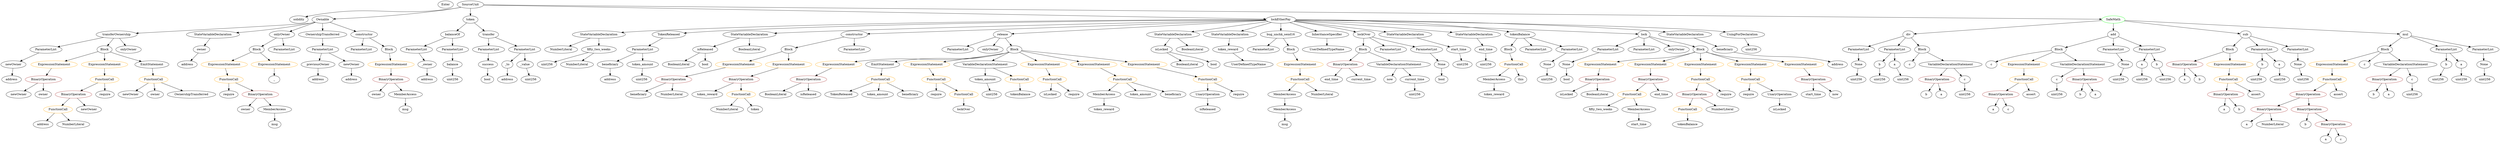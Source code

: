 strict digraph {
	graph [bb="0,0,9998.1,684"];
	node [label="\N"];
	Enter	[height=0.5,
		pos="1772.6,666",
		width=0.83628];
	Block_Unnamed_3	[color=black,
		height=0.5,
		label=Block,
		pos="8208.6,450",
		width=0.90558];
	Identifier_c_4	[color=black,
		height=0.5,
		label=c,
		pos="7934.6,378",
		width=0.75];
	Block_Unnamed_3 -> Identifier_c_4	[pos="e,7955.6,389.87 8177.2,444.29 8131,436.87 8042.7,420.7 7970.6,396 7969,395.47 7967.5,394.89 7965.9,394.27"];
	ExpressionStatement_Unnamed_2	[color=orange,
		height=0.5,
		label=ExpressionStatement,
		pos="8067.6,378",
		width=2.458];
	Block_Unnamed_3 -> ExpressionStatement_Unnamed_2	[pos="e,8100,395.09 8185,437.28 8164.6,427.17 8134.7,412.31 8110.1,400.12"];
	VariableDeclarationStatement_Unnamed_2	[color=black,
		height=0.5,
		label=VariableDeclarationStatement,
		pos="8293.6,378",
		width=3.3174];
	Block_Unnamed_3 -> VariableDeclarationStatement_Unnamed_2	[pos="e,8272.7,396.2 8226.2,434.5 8237.1,425.54 8251.3,413.81 8263.9,403.45"];
	NumberLiteral_Unnamed_3	[color=black,
		height=0.5,
		label=NumberLiteral,
		pos="2228.6,450",
		width=1.765];
	BinaryOperation_Unnamed_7	[color=brown,
		height=0.5,
		label=BinaryOperation,
		pos="8726.6,378",
		width=1.9867];
	Identifier_a_5	[color=black,
		height=0.5,
		label=a,
		pos="8720.6,306",
		width=0.75];
	BinaryOperation_Unnamed_7 -> Identifier_a_5	[pos="e,8722.1,324.1 8725.1,359.7 8724.5,352.41 8723.7,343.73 8723,335.54"];
	Identifier_b_4	[color=black,
		height=0.5,
		label=b,
		pos="8792.6,306",
		width=0.75];
	BinaryOperation_Unnamed_7 -> Identifier_b_4	[pos="e,8778.5,321.89 8742.6,360.05 8751.1,351.04 8761.6,339.83 8770.9,330.04"];
	BinaryOperation_Unnamed_12	[color=brown,
		height=0.5,
		label=BinaryOperation,
		pos="289.59,234",
		width=1.9867];
	FunctionCall_Unnamed_5	[color=orange,
		height=0.5,
		label=FunctionCall,
		pos="225.59,162",
		width=1.6125];
	BinaryOperation_Unnamed_12 -> FunctionCall_Unnamed_5	[pos="e,240.94,179.79 274.09,216.05 266.47,207.71 257.12,197.49 248.67,188.25"];
	Identifier_newOwner	[color=black,
		height=0.5,
		label=newOwner,
		pos="352.59,162",
		width=1.4046];
	BinaryOperation_Unnamed_12 -> Identifier_newOwner	[pos="e,337.91,179.31 304.84,216.05 312.45,207.59 321.82,197.19 330.23,187.84"];
	ParameterList_Unnamed_11	[color=black,
		height=0.5,
		label=ParameterList,
		pos="1944.6,450",
		width=1.7095];
	Parameter_success	[color=black,
		height=0.5,
		label=success,
		pos="1932.6,378",
		width=1.1135];
	ParameterList_Unnamed_11 -> Parameter_success	[pos="e,1935.5,396.1 1941.6,431.7 1940.4,424.32 1938.8,415.52 1937.4,407.25"];
	BinaryOperation_Unnamed_20	[color=brown,
		height=0.5,
		label=BinaryOperation,
		pos="5343.6,378",
		width=1.9867];
	Identifier_end_time_1	[color=black,
		height=0.5,
		label=end_time,
		pos="5289.6,306",
		width=1.2382];
	BinaryOperation_Unnamed_20 -> Identifier_end_time_1	[pos="e,5302.2,323.31 5330.5,360.05 5324.1,351.68 5316.1,341.4 5309,332.13"];
	Identifier_current_time	[color=black,
		height=0.5,
		label=current_time,
		pos="5409.6,306",
		width=1.5848];
	BinaryOperation_Unnamed_20 -> Identifier_current_time	[pos="e,5394.2,323.31 5359.6,360.05 5367.6,351.5 5377.6,340.97 5386.4,331.56"];
	FunctionCall_Unnamed_13	[color=orange,
		height=0.5,
		label=FunctionCall,
		pos="4194.6,306",
		width=1.6125];
	Identifier_isLocked_2	[color=black,
		height=0.5,
		label=isLocked,
		pos="4188.6,234",
		width=1.2521];
	FunctionCall_Unnamed_13 -> Identifier_isLocked_2	[pos="e,4190.1,252.1 4193.1,287.7 4192.5,280.41 4191.7,271.73 4191,263.54"];
	Identifier_require_4	[color=black,
		height=0.5,
		label=require,
		pos="4287.6,234",
		width=1.0026];
	FunctionCall_Unnamed_13 -> Identifier_require_4	[pos="e,4268.2,249.63 4215.7,289.12 4228.5,279.48 4245,267.06 4259,256.54"];
	BooleanLiteral_Unnamed_5	[color=black,
		height=0.5,
		label=BooleanLiteral,
		pos="3067.6,234",
		width=1.7788];
	FunctionDefinition_transferOwnership	[color=black,
		height=0.5,
		label=transferOwnership,
		pos="464.59,522",
		width=2.1947];
	ParameterList_Unnamed_15	[color=black,
		height=0.5,
		label=ParameterList,
		pos="181.59,450",
		width=1.7095];
	FunctionDefinition_transferOwnership -> ParameterList_Unnamed_15	[pos="e,227.44,462.34 412.35,508.08 363.06,495.89 289.33,477.65 238.55,465.09"];
	Block_Unnamed_6	[color=black,
		height=0.5,
		label=Block,
		pos="413.59,450",
		width=0.90558];
	FunctionDefinition_transferOwnership -> Block_Unnamed_6	[pos="e,425.12,466.83 452.24,504.05 446.12,495.65 438.59,485.32 431.82,476.02"];
	ModifierInvocation_onlyOwner	[color=black,
		height=0.5,
		label=onlyOwner,
		pos="515.59,450",
		width=1.4323];
	FunctionDefinition_transferOwnership -> ModifierInvocation_onlyOwner	[pos="e,503.36,467.79 476.93,504.05 482.88,495.89 490.15,485.91 496.77,476.82"];
	PragmaDirective_solidity	[color=black,
		height=0.5,
		label=solidity,
		pos="1185.6,594",
		width=1.0442];
	Parameter_b_2	[color=black,
		height=0.5,
		label=b,
		pos="9037.6,378",
		width=0.75];
	ElementaryTypeName_uint256_9	[color=black,
		height=0.5,
		label=uint256,
		pos="9017.6,306",
		width=1.0442];
	Parameter_b_2 -> ElementaryTypeName_uint256_9	[pos="e,9022.5,324.28 9032.7,360.05 9030.6,352.6 9028.1,343.64 9025.7,335.22"];
	Identifier_start_time_1	[color=black,
		height=0.5,
		label=start_time,
		pos="6516.6,90",
		width=1.3076];
	StateVariableDeclaration_Unnamed_7	[color=black,
		height=0.5,
		label=StateVariableDeclaration,
		pos="2382.6,522",
		width=2.8184];
	StateVariableDeclaration_Unnamed_7 -> NumberLiteral_Unnamed_3	[pos="e,2261.2,465.83 2346.9,504.76 2324.4,494.57 2295.4,481.37 2271.7,470.59"];
	VariableDeclaration_fifty_two_weeks	[color=black,
		height=0.5,
		label=fifty_two_weeks,
		pos="2382.6,450",
		width=2.0145];
	StateVariableDeclaration_Unnamed_7 -> VariableDeclaration_fifty_two_weeks	[pos="e,2382.6,468.1 2382.6,503.7 2382.6,496.41 2382.6,487.73 2382.6,479.54"];
	ExpressionStatement_Unnamed_4	[color=orange,
		height=0.5,
		label=ExpressionStatement,
		pos="895.59,378",
		width=2.458];
	FunctionCall_Unnamed_3	[color=orange,
		height=0.5,
		label=FunctionCall,
		pos="917.59,306",
		width=1.6125];
	ExpressionStatement_Unnamed_4 -> FunctionCall_Unnamed_3	[pos="e,912.21,324.1 901.03,359.7 903.37,352.24 906.17,343.32 908.8,334.97"];
	BinaryOperation_Unnamed_14	[color=brown,
		height=0.5,
		label=BinaryOperation,
		pos="2927.6,306",
		width=1.9867];
	Identifier_token_reward	[color=black,
		height=0.5,
		label=token_reward,
		pos="2789.6,234",
		width=1.7095];
	BinaryOperation_Unnamed_14 -> Identifier_token_reward	[pos="e,2819.2,250.01 2897,289.46 2877,279.36 2850.8,266.07 2829.3,255.16"];
	FunctionCall_Unnamed_7	[color=orange,
		height=0.5,
		label=FunctionCall,
		pos="2927.6,234",
		width=1.6125];
	BinaryOperation_Unnamed_14 -> FunctionCall_Unnamed_7	[pos="e,2927.6,252.1 2927.6,287.7 2927.6,280.41 2927.6,271.73 2927.6,263.54"];
	VariableDeclaration_isLocked	[color=black,
		height=0.5,
		label=isLocked,
		pos="4587.6,450",
		width=1.2521];
	BooleanLiteral_Unnamed	[color=black,
		height=0.5,
		label=BooleanLiteral,
		pos="4707.6,378",
		width=1.7788];
	VariableDeclaration_isLocked -> BooleanLiteral_Unnamed	[pos="e,4680.7,394.7 4612.5,434.5 4629.3,424.65 4651.9,411.47 4670.9,400.42"];
	ElementaryTypeName_bool_1	[color=black,
		height=0.5,
		label=bool,
		pos="4817.6,378",
		width=0.76697];
	VariableDeclaration_isLocked -> ElementaryTypeName_bool_1	[pos="e,4795.9,389.72 4621.8,437.94 4628.3,435.9 4635.2,433.84 4641.6,432 4702.9,414.41 4720.5,417.41 4780.6,396 4782.2,395.44 4783.8,\
394.83 4785.4,394.2"];
	Identifier_TokenReleased	[color=black,
		height=0.5,
		label=TokenReleased,
		pos="3335.6,234",
		width=1.8897];
	FunctionDefinition_balanceOf	[color=black,
		height=0.5,
		label=balanceOf,
		pos="1803.6,522",
		width=1.3491];
	ParameterList_Unnamed_8	[color=black,
		height=0.5,
		label=ParameterList,
		pos="1662.6,450",
		width=1.7095];
	FunctionDefinition_balanceOf -> ParameterList_Unnamed_8	[pos="e,1692.7,465.94 1775.4,507 1754.6,496.69 1726.1,482.52 1702.9,471.02"];
	ParameterList_Unnamed_9	[color=black,
		height=0.5,
		label=ParameterList,
		pos="1803.6,450",
		width=1.7095];
	FunctionDefinition_balanceOf -> ParameterList_Unnamed_9	[pos="e,1803.6,468.1 1803.6,503.7 1803.6,496.41 1803.6,487.73 1803.6,479.54"];
	Parameter_None_2	[color=black,
		height=0.5,
		label=None,
		pos="9185.6,378",
		width=0.85014];
	ElementaryTypeName_uint256_10	[color=black,
		height=0.5,
		label=uint256,
		pos="9203.6,306",
		width=1.0442];
	Parameter_None_2 -> ElementaryTypeName_uint256_10	[pos="e,9199.2,324.1 9190,359.7 9191.9,352.32 9194.2,343.52 9196.3,335.25"];
	ElementaryTypeName_uint256_20	[color=black,
		height=0.5,
		label=uint256,
		pos="2187.6,378",
		width=1.0442];
	StateVariableDeclaration_Unnamed	[color=black,
		height=0.5,
		label=StateVariableDeclaration,
		pos="858.59,522",
		width=2.8184];
	VariableDeclaration_owner	[color=black,
		height=0.5,
		label=owner,
		pos="803.59,450",
		width=0.93331];
	StateVariableDeclaration_Unnamed -> VariableDeclaration_owner	[pos="e,816.27,467.14 844.99,503.7 838.48,495.4 830.55,485.31 823.38,476.19"];
	ElementaryTypeName_uint256_16	[color=black,
		height=0.5,
		label=uint256,
		pos="2112.6,306",
		width=1.0442];
	BooleanLiteral_Unnamed_2	[color=black,
		height=0.5,
		label=BooleanLiteral,
		pos="2718.6,378",
		width=1.7788];
	EventDefinition_TokenReleased	[color=black,
		height=0.5,
		label=TokenReleased,
		pos="2677.6,522",
		width=1.8897];
	ParameterList_Unnamed_16	[color=black,
		height=0.5,
		label=ParameterList,
		pos="2572.6,450",
		width=1.7095];
	EventDefinition_TokenReleased -> ParameterList_Unnamed_16	[pos="e,2596.4,466.91 2653.2,504.76 2639.1,495.33 2621.1,483.32 2605.7,473.04"];
	FunctionCall_Unnamed_11	[color=orange,
		height=0.5,
		label=FunctionCall,
		pos="6716.6,162",
		width=1.6125];
	Identifier_tokenBalance	[color=black,
		height=0.5,
		label=tokenBalance,
		pos="6716.6,90",
		width=1.6679];
	FunctionCall_Unnamed_11 -> Identifier_tokenBalance	[pos="e,6716.6,108.1 6716.6,143.7 6716.6,136.41 6716.6,127.73 6716.6,119.54"];
	ElementaryTypeName_address	[color=black,
		height=0.5,
		label=address,
		pos="1702.6,306",
		width=1.0996];
	ExpressionStatement_Unnamed_14	[color=orange,
		height=0.5,
		label=ExpressionStatement,
		pos="6372.6,378",
		width=2.458];
	BinaryOperation_Unnamed_19	[color=brown,
		height=0.5,
		label=BinaryOperation,
		pos="6352.6,306",
		width=1.9867];
	ExpressionStatement_Unnamed_14 -> BinaryOperation_Unnamed_19	[pos="e,6357.5,324.1 6367.6,359.7 6365.5,352.24 6363,343.32 6360.6,334.97"];
	NumberLiteral_Unnamed_4	[color=black,
		height=0.5,
		label=NumberLiteral,
		pos="2871.6,162",
		width=1.765];
	ParameterList_Unnamed_24	[color=black,
		height=0.5,
		label=ParameterList,
		pos="3800.6,450",
		width=1.7095];
	FunctionDefinition_div	[color=black,
		height=0.5,
		label=div,
		pos="7588.6,522",
		width=0.75];
	ParameterList_Unnamed_3	[color=black,
		height=0.5,
		label=ParameterList,
		pos="7388.6,450",
		width=1.7095];
	FunctionDefinition_div -> ParameterList_Unnamed_3	[pos="e,7427,464.44 7564.9,512.7 7533.7,501.78 7478.1,482.34 7437.7,468.19"];
	ParameterList_Unnamed_2	[color=black,
		height=0.5,
		label=ParameterList,
		pos="7532.6,450",
		width=1.7095];
	FunctionDefinition_div -> ParameterList_Unnamed_2	[pos="e,7545.9,467.63 7576.4,505.81 7569.6,497.28 7560.9,486.4 7553.1,476.6"];
	Block_Unnamed_1	[color=black,
		height=0.5,
		label=Block,
		pos="7644.6,450",
		width=0.90558];
	FunctionDefinition_div -> Block_Unnamed_1	[pos="e,7632.1,466.64 7600.7,505.81 7607.8,496.94 7616.9,485.55 7625,475.45"];
	Block_Unnamed_2	[color=black,
		height=0.5,
		label=Block,
		pos="8904.6,450",
		width=0.90558];
	Block_Unnamed_2 -> BinaryOperation_Unnamed_7	[pos="e,8764,393.71 8878.7,438.82 8851.5,428.11 8808,411.01 8774.5,397.84"];
	ExpressionStatement_Unnamed_1	[color=orange,
		height=0.5,
		label=ExpressionStatement,
		pos="8904.6,378",
		width=2.458];
	Block_Unnamed_2 -> ExpressionStatement_Unnamed_1	[pos="e,8904.6,396.1 8904.6,431.7 8904.6,424.41 8904.6,415.73 8904.6,407.54"];
	VariableDeclaration_beneficiary	[color=black,
		height=0.5,
		label=beneficiary,
		pos="6864.6,450",
		width=1.4184];
	ElementaryTypeName_address_7	[color=black,
		height=0.5,
		label=address,
		pos="7298.6,378",
		width=1.0996];
	VariableDeclaration_beneficiary -> ElementaryTypeName_address_7	[pos="e,7269.1,390.42 6902.1,437.34 6909.5,435.33 6917.3,433.43 6924.6,432 7067.2,404.1 7107.8,428.02 7249.6,396 7252.4,395.37 7255.3,\
394.63 7258.1,393.82"];
	Identifier_b_2	[color=black,
		height=0.5,
		label=b,
		pos="7642.6,234",
		width=0.75];
	Parameter__to	[color=black,
		height=0.5,
		label=_to,
		pos="2017.6,378",
		width=0.75];
	ElementaryTypeName_address_1	[color=black,
		height=0.5,
		label=address,
		pos="2017.6,306",
		width=1.0996];
	Parameter__to -> ElementaryTypeName_address_1	[pos="e,2017.6,324.1 2017.6,359.7 2017.6,352.41 2017.6,343.73 2017.6,335.54"];
	Parameter_None_4	[color=black,
		height=0.5,
		label=None,
		pos="6154.6,378",
		width=0.85014];
	ElementaryTypeName_uint256_22	[color=black,
		height=0.5,
		label=uint256,
		pos="6152.6,306",
		width=1.0442];
	Parameter_None_4 -> ElementaryTypeName_uint256_22	[pos="e,6153.1,324.1 6154.1,359.7 6153.9,352.41 6153.6,343.73 6153.4,335.54"];
	StateVariableDeclaration_Unnamed_4	[color=black,
		height=0.5,
		label=StateVariableDeclaration,
		pos="3001.6,522",
		width=2.8184];
	VariableDeclaration_isReleased	[color=black,
		height=0.5,
		label=isReleased,
		pos="2828.6,450",
		width=1.3907];
	StateVariableDeclaration_Unnamed_4 -> VariableDeclaration_isReleased	[pos="e,2861,464.12 2962.3,505.12 2935.3,494.18 2899.4,479.66 2871.6,468.41"];
	BooleanLiteral_Unnamed_3	[color=black,
		height=0.5,
		label=BooleanLiteral,
		pos="3001.6,450",
		width=1.7788];
	StateVariableDeclaration_Unnamed_4 -> BooleanLiteral_Unnamed_3	[pos="e,3001.6,468.1 3001.6,503.7 3001.6,496.41 3001.6,487.73 3001.6,479.54"];
	Identifier_owner_1	[color=black,
		height=0.5,
		label=owner,
		pos="983.59,162",
		width=0.93331];
	Parameter_balance	[color=black,
		height=0.5,
		label=balance,
		pos="1803.6,378",
		width=1.0719];
	ElementaryTypeName_uint256_15	[color=black,
		height=0.5,
		label=uint256,
		pos="1803.6,306",
		width=1.0442];
	Parameter_balance -> ElementaryTypeName_uint256_15	[pos="e,1803.6,324.1 1803.6,359.7 1803.6,352.41 1803.6,343.73 1803.6,335.54"];
	ModifierDefinition_onlyOwner	[color=black,
		height=0.5,
		label=onlyOwner,
		pos="1120.6,522",
		width=1.4323];
	Block_Unnamed_5	[color=black,
		height=0.5,
		label=Block,
		pos="1020.6,450",
		width=0.90558];
	ModifierDefinition_onlyOwner -> Block_Unnamed_5	[pos="e,1040.3,464.83 1098.4,505.46 1084,495.39 1065.1,482.16 1049.5,471.27"];
	ParameterList_Unnamed_14	[color=black,
		height=0.5,
		label=ParameterList,
		pos="1132.6,450",
		width=1.7095];
	ModifierDefinition_onlyOwner -> ParameterList_Unnamed_14	[pos="e,1129.7,468.1 1123.6,503.7 1124.8,496.32 1126.3,487.52 1127.7,479.25"];
	FunctionCall_Unnamed_1	[color=orange,
		height=0.5,
		label=FunctionCall,
		pos="8903.6,306",
		width=1.6125];
	ExpressionStatement_Unnamed_1 -> FunctionCall_Unnamed_1	[pos="e,8903.8,324.1 8904.3,359.7 8904.2,352.41 8904.1,343.73 8904,335.54"];
	ParameterList_Unnamed_13	[color=black,
		height=0.5,
		label=ParameterList,
		pos="1438.6,450",
		width=1.7095];
	BinaryOperation_Unnamed_2	[color=brown,
		height=0.5,
		label=BinaryOperation,
		pos="9158.6,162",
		width=1.9867];
	Identifier_a_1	[color=black,
		height=0.5,
		label=a,
		pos="9062.6,90",
		width=0.75];
	BinaryOperation_Unnamed_2 -> Identifier_a_1	[pos="e,9080.3,103.88 9136.3,144.76 9122.3,134.56 9104.2,121.33 9089.4,110.55"];
	NumberLiteral_Unnamed	[color=black,
		height=0.5,
		label=NumberLiteral,
		pos="9171.6,90",
		width=1.765];
	BinaryOperation_Unnamed_2 -> NumberLiteral_Unnamed	[pos="e,9168.4,108.1 9161.8,143.7 9163.2,136.32 9164.8,127.52 9166.3,119.25"];
	Identifier_isReleased	[color=black,
		height=0.5,
		label=isReleased,
		pos="4833.6,162",
		width=1.3907];
	EventDefinition_OwnershipTransferred	[color=black,
		height=0.5,
		label=OwnershipTransferred,
		pos="1284.6,522",
		width=2.6243];
	ParameterList_Unnamed_12	[color=black,
		height=0.5,
		label=ParameterList,
		pos="1284.6,450",
		width=1.7095];
	EventDefinition_OwnershipTransferred -> ParameterList_Unnamed_12	[pos="e,1284.6,468.1 1284.6,503.7 1284.6,496.41 1284.6,487.73 1284.6,479.54"];
	Parameter_None_1	[color=black,
		height=0.5,
		label=None,
		pos="7386.6,378",
		width=0.85014];
	ParameterList_Unnamed_3 -> Parameter_None_1	[pos="e,7387.1,396.1 7388.1,431.7 7387.9,424.41 7387.6,415.73 7387.4,407.54"];
	FunctionDefinition_constructor_1	[color=black,
		height=0.5,
		label=constructor,
		pos="3521.6,522",
		width=1.4877];
	Block_Unnamed_7	[color=black,
		height=0.5,
		label=Block,
		pos="3157.6,450",
		width=0.90558];
	FunctionDefinition_constructor_1 -> Block_Unnamed_7	[pos="e,3188,456.86 3475.9,512.21 3404.6,498.49 3268,472.23 3199.3,459.01"];
	ParameterList_Unnamed_17	[color=black,
		height=0.5,
		label=ParameterList,
		pos="3521.6,450",
		width=1.7095];
	FunctionDefinition_constructor_1 -> ParameterList_Unnamed_17	[pos="e,3521.6,468.1 3521.6,503.7 3521.6,496.41 3521.6,487.73 3521.6,479.54"];
	BinaryOperation_Unnamed	[color=brown,
		height=0.5,
		label=BinaryOperation,
		pos="9532.6,306",
		width=1.9867];
	Identifier_b	[color=black,
		height=0.5,
		label=b,
		pos="9477.6,234",
		width=0.75];
	BinaryOperation_Unnamed -> Identifier_b	[pos="e,9489.7,250.36 9519.3,288.05 9512.5,279.44 9504.1,268.81 9496.7,259.33"];
	Identifier_a	[color=black,
		height=0.5,
		label=a,
		pos="9549.6,234",
		width=0.75];
	BinaryOperation_Unnamed -> Identifier_a	[pos="e,9545.4,252.1 9536.8,287.7 9538.6,280.32 9540.7,271.52 9542.7,263.25"];
	ElementaryTypeName_uint256_12	[color=black,
		height=0.5,
		label=uint256,
		pos="8630.6,306",
		width=1.0442];
	ExpressionStatement_Unnamed_9	[color=orange,
		height=0.5,
		label=ExpressionStatement,
		pos="2962.6,378",
		width=2.458];
	Block_Unnamed_7 -> ExpressionStatement_Unnamed_9	[pos="e,3005,394.24 3130.9,439.41 3101.4,428.81 3053,411.47 3015.7,398.08"];
	ExpressionStatement_Unnamed_8	[color=orange,
		height=0.5,
		label=ExpressionStatement,
		pos="3157.6,378",
		width=2.458];
	Block_Unnamed_7 -> ExpressionStatement_Unnamed_8	[pos="e,3157.6,396.1 3157.6,431.7 3157.6,424.41 3157.6,415.73 3157.6,407.54"];
	Identifier_msg_2	[color=black,
		height=0.5,
		label=msg,
		pos="5122.6,90",
		width=0.75];
	ExpressionStatement_Unnamed_13	[color=orange,
		height=0.5,
		label=ExpressionStatement,
		pos="6567.6,378",
		width=2.458];
	BinaryOperation_Unnamed_18	[color=brown,
		height=0.5,
		label=BinaryOperation,
		pos="6567.6,306",
		width=1.9867];
	ExpressionStatement_Unnamed_13 -> BinaryOperation_Unnamed_18	[pos="e,6567.6,324.1 6567.6,359.7 6567.6,352.41 6567.6,343.73 6567.6,335.54"];
	ParameterList_Unnamed_25	[color=black,
		height=0.5,
		label=ParameterList,
		pos="4999.6,450",
		width=1.7095];
	MemberAccess_Unnamed_4	[color=black,
		height=0.5,
		label=MemberAccess,
		pos="4410.6,234",
		width=1.9174];
	Identifier_token_reward_2	[color=black,
		height=0.5,
		label=token_reward,
		pos="4410.6,162",
		width=1.7095];
	MemberAccess_Unnamed_4 -> Identifier_token_reward_2	[pos="e,4410.6,180.1 4410.6,215.7 4410.6,208.41 4410.6,199.73 4410.6,191.54"];
	Parameter__owner	[color=black,
		height=0.5,
		label=_owner,
		pos="1702.6,378",
		width=1.0719];
	Parameter__owner -> ElementaryTypeName_address	[pos="e,1702.6,324.1 1702.6,359.7 1702.6,352.41 1702.6,343.73 1702.6,335.54"];
	FunctionCall_Unnamed_19	[color=orange,
		height=0.5,
		label=FunctionCall,
		pos="3506.6,306",
		width=1.6125];
	FunctionCall_Unnamed_19 -> Identifier_TokenReleased	[pos="e,3371.5,249.7 3472.4,291 3446.5,280.39 3410.6,265.69 3382,254.01"];
	Identifier_token_amount_1	[color=black,
		height=0.5,
		label=token_amount,
		pos="3485.6,234",
		width=1.765];
	FunctionCall_Unnamed_19 -> Identifier_token_amount_1	[pos="e,3490.7,252.1 3501.4,287.7 3499.2,280.24 3496.5,271.32 3494,262.97"];
	Identifier_beneficiary_2	[color=black,
		height=0.5,
		label=beneficiary,
		pos="3618.6,234",
		width=1.4184];
	FunctionCall_Unnamed_19 -> Identifier_beneficiary_2	[pos="e,3594.2,250.25 3531.4,289.46 3547.1,279.7 3567.4,266.97 3584.5,256.28"];
	ExpressionStatement_Unnamed_7	[color=orange,
		height=0.5,
		label=ExpressionStatement,
		pos="215.59,378",
		width=2.458];
	BinaryOperation_Unnamed_13	[color=brown,
		height=0.5,
		label=BinaryOperation,
		pos="168.59,306",
		width=1.9867];
	ExpressionStatement_Unnamed_7 -> BinaryOperation_Unnamed_13	[pos="e,180.07,324.1 203.97,359.7 198.68,351.81 192.29,342.3 186.41,333.55"];
	FunctionDefinition_release	[color=black,
		height=0.5,
		label=release,
		pos="3982.6,522",
		width=0.98875];
	FunctionDefinition_release -> ParameterList_Unnamed_24	[pos="e,3836.7,464.87 3954.9,510.37 3926.4,499.39 3881.4,482.07 3847.3,468.97"];
	ModifierInvocation_onlyOwner_2	[color=black,
		height=0.5,
		label=onlyOwner,
		pos="3931.6,450",
		width=1.4323];
	FunctionDefinition_release -> ModifierInvocation_onlyOwner_2	[pos="e,3943.7,467.63 3970.8,504.76 3964.7,496.49 3957.3,486.23 3950.5,476.9"];
	Block_Unnamed_11	[color=black,
		height=0.5,
		label=Block,
		pos="4033.6,450",
		width=0.90558];
	FunctionDefinition_release -> Block_Unnamed_11	[pos="e,4021.8,467.15 3994.4,504.76 4000.6,496.28 4008.3,485.71 4015.2,476.2"];
	BinaryOperation_Unnamed_16	[color=brown,
		height=0.5,
		label=BinaryOperation,
		pos="6744.6,234",
		width=1.9867];
	BinaryOperation_Unnamed_16 -> FunctionCall_Unnamed_11	[pos="e,6723.4,180.1 6737.7,215.7 6734.6,208.15 6731,199.12 6727.7,190.68"];
	NumberLiteral_Unnamed_6	[color=black,
		height=0.5,
		label=NumberLiteral,
		pos="6856.6,162",
		width=1.765];
	BinaryOperation_Unnamed_16 -> NumberLiteral_Unnamed_6	[pos="e,6831.1,178.91 6770.6,216.76 6785.8,207.24 6805.2,195.09 6821.8,184.75"];
	Block_Unnamed_5 -> ExpressionStatement_Unnamed_4	[pos="e,924.8,395.36 998.24,436.49 980.62,426.62 955.61,412.61 934.69,400.9"];
	ExpressionStatement_Unnamed_5	[color=orange,
		height=0.5,
		label=ExpressionStatement,
		pos="1090.6,378",
		width=2.458];
	Block_Unnamed_5 -> ExpressionStatement_Unnamed_5	[pos="e,1073.5,396.13 1035.8,433.81 1044.4,425.14 1055.5,414.05 1065.5,404.12"];
	VariableDeclaration_end_time	[color=black,
		height=0.5,
		label=end_time,
		pos="5899.6,450",
		width=1.2382];
	ElementaryTypeName_uint256_19	[color=black,
		height=0.5,
		label=uint256,
		pos="5899.6,378",
		width=1.0442];
	VariableDeclaration_end_time -> ElementaryTypeName_uint256_19	[pos="e,5899.6,396.1 5899.6,431.7 5899.6,424.41 5899.6,415.73 5899.6,407.54"];
	Identifier_isReleased_1	[color=black,
		height=0.5,
		label=isReleased,
		pos="3199.6,234",
		width=1.3907];
	VariableDeclaration_previousOwner	[color=black,
		height=0.5,
		label=previousOwner,
		pos="1264.6,378",
		width=1.8759];
	ElementaryTypeName_address_3	[color=black,
		height=0.5,
		label=address,
		pos="1264.6,306",
		width=1.0996];
	VariableDeclaration_previousOwner -> ElementaryTypeName_address_3	[pos="e,1264.6,324.1 1264.6,359.7 1264.6,352.41 1264.6,343.73 1264.6,335.54"];
	Parameter_newOwner	[color=black,
		height=0.5,
		label=newOwner,
		pos="52.587,378",
		width=1.4046];
	ParameterList_Unnamed_15 -> Parameter_newOwner	[pos="e,79.507,393.61 153.28,433.64 134.5,423.45 109.66,409.97 89.36,398.95"];
	Block_Unnamed_8	[color=black,
		height=0.5,
		label=Block,
		pos="5994.6,450",
		width=0.90558];
	FunctionCall_Unnamed_8	[color=orange,
		height=0.5,
		label=FunctionCall,
		pos="6013.6,378",
		width=1.6125];
	Block_Unnamed_8 -> FunctionCall_Unnamed_8	[pos="e,6008.9,396.1 5999.3,431.7 6001.3,424.24 6003.7,415.32 6006,406.97"];
	Identifier_b_5	[color=black,
		height=0.5,
		label=b,
		pos="8288.6,234",
		width=0.75];
	Identifier_beneficiary	[color=black,
		height=0.5,
		label=beneficiary,
		pos="2513.6,234",
		width=1.4184];
	BinaryOperation_Unnamed_10	[color=brown,
		height=0.5,
		label=BinaryOperation,
		pos="1557.6,306",
		width=1.9867];
	Identifier_owner	[color=black,
		height=0.5,
		label=owner,
		pos="1497.6,234",
		width=0.93331];
	BinaryOperation_Unnamed_10 -> Identifier_owner	[pos="e,1511.2,250.83 1543.1,288.05 1535.7,279.47 1526.6,268.89 1518.5,259.44"];
	MemberAccess_Unnamed	[color=black,
		height=0.5,
		label=MemberAccess,
		pos="1618.6,234",
		width=1.9174];
	BinaryOperation_Unnamed_10 -> MemberAccess_Unnamed	[pos="e,1604,251.79 1572.4,288.05 1579.6,279.71 1588.5,269.49 1596.6,260.25"];
	Identifier_now_1	[color=black,
		height=0.5,
		label=now,
		pos="5513.6,306",
		width=0.75];
	VariableDeclaration_newOwner	[color=black,
		height=0.5,
		label=newOwner,
		pos="1400.6,378",
		width=1.4046];
	ElementaryTypeName_address_4	[color=black,
		height=0.5,
		label=address,
		pos="1400.6,306",
		width=1.0996];
	VariableDeclaration_newOwner -> ElementaryTypeName_address_4	[pos="e,1400.6,324.1 1400.6,359.7 1400.6,352.41 1400.6,343.73 1400.6,335.54"];
	MemberAccess_Unnamed_2	[color=black,
		height=0.5,
		label=MemberAccess,
		pos="5927.6,306",
		width=1.9174];
	Identifier_token_reward_1	[color=black,
		height=0.5,
		label=token_reward,
		pos="5927.6,234",
		width=1.7095];
	MemberAccess_Unnamed_2 -> Identifier_token_reward_1	[pos="e,5927.6,252.1 5927.6,287.7 5927.6,280.41 5927.6,271.73 5927.6,263.54"];
	BooleanLiteral_Unnamed_1	[color=black,
		height=0.5,
		label=BooleanLiteral,
		pos="4714.6,450",
		width=1.7788];
	FunctionDefinition_add	[color=black,
		height=0.5,
		label=add,
		pos="8428.6,522",
		width=0.75];
	FunctionDefinition_add -> Block_Unnamed_3	[pos="e,8236.3,459.82 8404.6,513.38 8366.7,501.32 8292.7,477.75 8247.2,463.29"];
	ParameterList_Unnamed_7	[color=black,
		height=0.5,
		label=ParameterList,
		pos="8428.6,450",
		width=1.7095];
	FunctionDefinition_add -> ParameterList_Unnamed_7	[pos="e,8428.6,468.1 8428.6,503.7 8428.6,496.41 8428.6,487.73 8428.6,479.54"];
	ParameterList_Unnamed_6	[color=black,
		height=0.5,
		label=ParameterList,
		pos="8569.6,450",
		width=1.7095];
	FunctionDefinition_add -> ParameterList_Unnamed_6	[pos="e,8539.2,466.09 8449.7,510.52 8470.6,500.16 8503,484.05 8528.9,471.19"];
	ExpressionStatement_Unnamed_6	[color=orange,
		height=0.5,
		label=ExpressionStatement,
		pos="413.59,378",
		width=2.458];
	FunctionCall_Unnamed_4	[color=orange,
		height=0.5,
		label=FunctionCall,
		pos="413.59,306",
		width=1.6125];
	ExpressionStatement_Unnamed_6 -> FunctionCall_Unnamed_4	[pos="e,413.59,324.1 413.59,359.7 413.59,352.41 413.59,343.73 413.59,335.54"];
	FunctionCall_Unnamed_7 -> NumberLiteral_Unnamed_4	[pos="e,2885,179.79 2914,216.05 2907.4,207.8 2899.3,197.7 2892,188.54"];
	Identifier_token	[color=black,
		height=0.5,
		label=token,
		pos="2984.6,162",
		width=0.864];
	FunctionCall_Unnamed_7 -> Identifier_token	[pos="e,2971.7,178.83 2941.4,216.05 2948.3,207.56 2956.8,197.11 2964.4,187.73"];
	ExpressionStatement_Unnamed_11	[color=orange,
		height=0.5,
		label=ExpressionStatement,
		pos="6762.6,378",
		width=2.458];
	FunctionCall_Unnamed_10	[color=orange,
		height=0.5,
		label=FunctionCall,
		pos="6762.6,306",
		width=1.6125];
	ExpressionStatement_Unnamed_11 -> FunctionCall_Unnamed_10	[pos="e,6762.6,324.1 6762.6,359.7 6762.6,352.41 6762.6,343.73 6762.6,335.54"];
	ContractDefinition_Ownable	[color=black,
		height=0.5,
		label=Ownable,
		pos="1284.6,594",
		width=1.2105];
	ContractDefinition_Ownable -> FunctionDefinition_transferOwnership	[pos="e,539.88,527.69 1252.7,581.22 1246.2,579.17 1239.2,577.29 1232.6,576 1199.6,569.58 744.99,540.57 551.15,528.4"];
	ContractDefinition_Ownable -> StateVariableDeclaration_Unnamed	[pos="e,947.05,531.12 1252.4,581.5 1245.9,579.46 1239.1,577.51 1232.6,576 1140.8,554.68 1034.3,540.6 958.48,532.34"];
	ContractDefinition_Ownable -> ModifierDefinition_onlyOwner	[pos="e,1152.5,536.6 1255.3,580.49 1229.5,569.49 1191.7,553.35 1162.7,540.98"];
	ContractDefinition_Ownable -> EventDefinition_OwnershipTransferred	[pos="e,1284.6,540.1 1284.6,575.7 1284.6,568.41 1284.6,559.73 1284.6,551.54"];
	FunctionDefinition_constructor	[color=black,
		height=0.5,
		label=constructor,
		pos="1450.6,522",
		width=1.4877];
	ContractDefinition_Ownable -> FunctionDefinition_constructor	[pos="e,1418,536.72 1314.3,580.49 1340.3,569.52 1378.4,553.46 1407.7,541.09"];
	Identifier_msg	[color=black,
		height=0.5,
		label=msg,
		pos="1618.6,162",
		width=0.75];
	StateVariableDeclaration_Unnamed_3	[color=black,
		height=0.5,
		label=StateVariableDeclaration,
		pos="4651.6,522",
		width=2.8184];
	StateVariableDeclaration_Unnamed_3 -> VariableDeclaration_isLocked	[pos="e,4602.5,467.31 4636.1,504.05 4628.3,495.5 4618.6,484.97 4610,475.56"];
	StateVariableDeclaration_Unnamed_3 -> BooleanLiteral_Unnamed_1	[pos="e,4699.5,467.79 4666.8,504.05 4674.3,495.71 4683.5,485.49 4691.9,476.25"];
	ElementaryTypeName_uint256_6	[color=black,
		height=0.5,
		label=uint256,
		pos="7369.6,306",
		width=1.0442];
	ElementaryTypeName_uint256_18	[color=black,
		height=0.5,
		label=uint256,
		pos="5806.6,378",
		width=1.0442];
	VariableDeclaration_beneficiary_1	[color=black,
		height=0.5,
		label=beneficiary,
		pos="2439.6,378",
		width=1.4184];
	ParameterList_Unnamed_16 -> VariableDeclaration_beneficiary_1	[pos="e,2467,393.44 2543.7,433.81 2524.2,423.51 2498.1,409.8 2477,398.67"];
	VariableDeclaration_token_amount	[color=black,
		height=0.5,
		label=token_amount,
		pos="2572.6,378",
		width=1.765];
	ParameterList_Unnamed_16 -> VariableDeclaration_token_amount	[pos="e,2572.6,396.1 2572.6,431.7 2572.6,424.41 2572.6,415.73 2572.6,407.54"];
	Parameter_a_3	[color=black,
		height=0.5,
		label=a,
		pos="8537.6,378",
		width=0.75];
	ElementaryTypeName_uint256_11	[color=black,
		height=0.5,
		label=uint256,
		pos="8537.6,306",
		width=1.0442];
	Parameter_a_3 -> ElementaryTypeName_uint256_11	[pos="e,8537.6,324.1 8537.6,359.7 8537.6,352.41 8537.6,343.73 8537.6,335.54"];
	ExpressionStatement_Unnamed_19	[color=orange,
		height=0.5,
		label=ExpressionStatement,
		pos="3352.6,378",
		width=2.458];
	BinaryOperation_Unnamed_21	[color=brown,
		height=0.5,
		label=BinaryOperation,
		pos="3199.6,306",
		width=1.9867];
	ExpressionStatement_Unnamed_19 -> BinaryOperation_Unnamed_21	[pos="e,3233.1,322.34 3317.9,361.12 3295.8,351.04 3267.2,337.92 3243.6,327.12"];
	FunctionCall_Unnamed_20	[color=orange,
		height=0.5,
		label=FunctionCall,
		pos="5165.6,306",
		width=1.6125];
	MemberAccess_Unnamed_5	[color=black,
		height=0.5,
		label=MemberAccess,
		pos="5122.6,234",
		width=1.9174];
	FunctionCall_Unnamed_20 -> MemberAccess_Unnamed_5	[pos="e,5133.2,252.28 5155.2,288.05 5150.4,280.26 5144.6,270.82 5139.2,262.08"];
	NumberLiteral_Unnamed_7	[color=black,
		height=0.5,
		label=NumberLiteral,
		pos="5273.6,234",
		width=1.765];
	FunctionCall_Unnamed_20 -> NumberLiteral_Unnamed_7	[pos="e,5249.1,250.9 5189.8,289.29 5204.5,279.81 5223.3,267.58 5239.4,257.14"];
	ElementaryTypeName_uint256_13	[color=black,
		height=0.5,
		label=uint256,
		pos="8444.6,306",
		width=1.0442];
	FunctionCall_Unnamed_2	[color=orange,
		height=0.5,
		label=FunctionCall,
		pos="8067.6,306",
		width=1.6125];
	ExpressionStatement_Unnamed_2 -> FunctionCall_Unnamed_2	[pos="e,8067.6,324.1 8067.6,359.7 8067.6,352.41 8067.6,343.73 8067.6,335.54"];
	Identifier_tokenBalance_1	[color=black,
		height=0.5,
		label=tokenBalance,
		pos="4065.6,234",
		width=1.6679];
	VariableDeclaration_c_2	[color=black,
		height=0.5,
		label=c,
		pos="8188.6,306",
		width=0.75];
	ElementaryTypeName_uint256_14	[color=black,
		height=0.5,
		label=uint256,
		pos="8188.6,234",
		width=1.0442];
	VariableDeclaration_c_2 -> ElementaryTypeName_uint256_14	[pos="e,8188.6,252.1 8188.6,287.7 8188.6,280.41 8188.6,271.73 8188.6,263.54"];
	StateVariableDeclaration_Unnamed_1	[color=black,
		height=0.5,
		label=StateVariableDeclaration,
		pos="4872.6,522",
		width=2.8184];
	VariableDeclaration_token_reward	[color=black,
		height=0.5,
		label=token_reward,
		pos="4858.6,450",
		width=1.7095];
	StateVariableDeclaration_Unnamed_1 -> VariableDeclaration_token_reward	[pos="e,4862,468.1 4869.1,503.7 4867.7,496.32 4865.9,487.52 4864.2,479.25"];
	Parameter_None_5	[color=black,
		height=0.5,
		label=None,
		pos="6235.6,378",
		width=0.85014];
	ElementaryTypeName_bool_3	[color=black,
		height=0.5,
		label=bool,
		pos="6235.6,306",
		width=0.76697];
	Parameter_None_5 -> ElementaryTypeName_bool_3	[pos="e,6235.6,324.1 6235.6,359.7 6235.6,352.41 6235.6,343.73 6235.6,335.54"];
	Identifier_newOwner_2	[color=black,
		height=0.5,
		label=newOwner,
		pos="64.587,234",
		width=1.4046];
	BinaryOperation_Unnamed_9	[color=brown,
		height=0.5,
		label=BinaryOperation,
		pos="7968.6,234",
		width=1.9867];
	FunctionCall_Unnamed_2 -> BinaryOperation_Unnamed_9	[pos="e,7991.6,251.31 8045.1,289.12 8032,279.85 8015.3,268.01 8000.8,257.76"];
	Identifier_assert_2	[color=black,
		height=0.5,
		label=assert,
		pos="8090.6,234",
		width=0.89172];
	FunctionCall_Unnamed_2 -> Identifier_assert_2	[pos="e,8085,252.1 8073.3,287.7 8075.7,280.24 8078.7,271.32 8081.4,262.97"];
	Parameter_a_2	[color=black,
		height=0.5,
		label=a,
		pos="9109.6,378",
		width=0.75];
	ElementaryTypeName_uint256_8	[color=black,
		height=0.5,
		label=uint256,
		pos="9110.6,306",
		width=1.0442];
	Parameter_a_2 -> ElementaryTypeName_uint256_8	[pos="e,9110.3,324.1 9109.8,359.7 9109.9,352.41 9110.1,343.73 9110.2,335.54"];
	Identifier_a_7	[color=black,
		height=0.5,
		label=a,
		pos="7932.6,162",
		width=0.75];
	BinaryOperation_Unnamed_9 -> Identifier_a_7	[pos="e,7940.9,179.14 7959.7,215.7 7955.6,207.75 7950.7,198.16 7946.1,189.34"];
	Identifier_c_3	[color=black,
		height=0.5,
		label=c,
		pos="8004.6,162",
		width=0.75];
	BinaryOperation_Unnamed_9 -> Identifier_c_3	[pos="e,7996.3,179.14 7977.5,215.7 7981.6,207.75 7986.5,198.16 7991,189.34"];
	FunctionDefinition_bug_unchk_send16	[color=black,
		height=0.5,
		label=bug_unchk_send16,
		pos="5075.6,522",
		width=2.3194];
	FunctionDefinition_bug_unchk_send16 -> ParameterList_Unnamed_25	[pos="e,5017.6,467.55 5057.2,504.05 5047.8,495.39 5036.2,484.7 5025.8,475.19"];
	Block_Unnamed_12	[color=black,
		height=0.5,
		label=Block,
		pos="5111.6,450",
		width=0.90558];
	FunctionDefinition_bug_unchk_send16 -> Block_Unnamed_12	[pos="e,5103,467.62 5084.5,503.7 5088.5,495.87 5093.4,486.44 5097.8,477.73"];
	Parameter_b_3	[color=black,
		height=0.5,
		label=b,
		pos="8609.6,378",
		width=0.75];
	Parameter_b_3 -> ElementaryTypeName_uint256_12	[pos="e,8625.4,324.28 8614.7,360.05 8616.9,352.6 8619.6,343.64 8622.1,335.22"];
	NumberLiteral_Unnamed_2	[color=black,
		height=0.5,
		label=NumberLiteral,
		pos="2306.6,378",
		width=1.765];
	BinaryOperation_Unnamed_6	[color=brown,
		height=0.5,
		label=BinaryOperation,
		pos="8815.6,234",
		width=1.9867];
	Identifier_a_4	[color=black,
		height=0.5,
		label=a,
		pos="8779.6,162",
		width=0.75];
	BinaryOperation_Unnamed_6 -> Identifier_a_4	[pos="e,8787.9,179.14 8806.7,215.7 8802.6,207.75 8797.7,198.16 8793.1,189.34"];
	Identifier_b_3	[color=black,
		height=0.5,
		label=b,
		pos="8851.6,162",
		width=0.75];
	BinaryOperation_Unnamed_6 -> Identifier_b_3	[pos="e,8843.3,179.14 8824.5,215.7 8828.6,207.75 8833.5,198.16 8838,189.34"];
	FunctionCall_Unnamed_15	[color=orange,
		height=0.5,
		label=FunctionCall,
		pos="3723.6,306",
		width=1.6125];
	Identifier_require_6	[color=black,
		height=0.5,
		label=require,
		pos="3723.6,234",
		width=1.0026];
	FunctionCall_Unnamed_15 -> Identifier_require_6	[pos="e,3723.6,252.1 3723.6,287.7 3723.6,280.41 3723.6,271.73 3723.6,263.54"];
	FunctionCall_Unnamed_16	[color=orange,
		height=0.5,
		label=FunctionCall,
		pos="3835.6,234",
		width=1.6125];
	FunctionCall_Unnamed_15 -> FunctionCall_Unnamed_16	[pos="e,3810.8,250.49 3748.4,289.46 3764,279.77 3784.2,267.15 3801.2,256.5"];
	Parameter_None_3	[color=black,
		height=0.5,
		label=None,
		pos="8461.6,378",
		width=0.85014];
	ParameterList_Unnamed_7 -> Parameter_None_3	[pos="e,8453.8,395.62 8436.7,431.7 8440.4,423.95 8444.8,414.64 8448.9,406.02"];
	FunctionCall_Unnamed_12	[color=orange,
		height=0.5,
		label=FunctionCall,
		pos="6489.6,234",
		width=1.6125];
	Identifier_fifty_two_weeks	[color=black,
		height=0.5,
		label=fifty_two_weeks,
		pos="6356.6,162",
		width=2.0145];
	FunctionCall_Unnamed_12 -> Identifier_fifty_two_weeks	[pos="e,6386.5,178.72 6461.1,217.98 6442.2,208.09 6417.4,194.98 6396.6,184.05"];
	MemberAccess_Unnamed_3	[color=black,
		height=0.5,
		label=MemberAccess,
		pos="6516.6,162",
		width=1.9174];
	FunctionCall_Unnamed_12 -> MemberAccess_Unnamed_3	[pos="e,6510,180.1 6496.3,215.7 6499.2,208.15 6502.7,199.12 6505.9,190.68"];
	Identifier_c_2	[color=black,
		height=0.5,
		label=c,
		pos="7606.6,378",
		width=0.75];
	ElementaryTypeName_uint256_1	[color=black,
		height=0.5,
		label=uint256,
		pos="9762.6,306",
		width=1.0442];
	ParameterList_Unnamed_18	[color=black,
		height=0.5,
		label=ParameterList,
		pos="6106.6,450",
		width=1.7095];
	Identifier_require_2	[color=black,
		height=0.5,
		label=require,
		pos="6960.6,234",
		width=1.0026];
	Identifier__	[color=black,
		height=0.5,
		label=_,
		pos="1090.6,306",
		width=0.75];
	ExpressionStatement_Unnamed_5 -> Identifier__	[pos="e,1090.6,324.1 1090.6,359.7 1090.6,352.41 1090.6,343.73 1090.6,335.54"];
	FunctionDefinition_transfer	[color=black,
		height=0.5,
		label=transfer,
		pos="1944.6,522",
		width=1.0719];
	FunctionDefinition_transfer -> ParameterList_Unnamed_11	[pos="e,1944.6,468.1 1944.6,503.7 1944.6,496.41 1944.6,487.73 1944.6,479.54"];
	ParameterList_Unnamed_10	[color=black,
		height=0.5,
		label=ParameterList,
		pos="2085.6,450",
		width=1.7095];
	FunctionDefinition_transfer -> ParameterList_Unnamed_10	[pos="e,2055.2,466.07 1970.4,508.16 1991.3,497.81 2021,483.07 2045,471.15"];
	Identifier_assert_1	[color=black,
		height=0.5,
		label=assert,
		pos="8937.6,234",
		width=0.89172];
	MemberAccess_Unnamed_6	[color=black,
		height=0.5,
		label=MemberAccess,
		pos="5122.6,162",
		width=1.9174];
	MemberAccess_Unnamed_5 -> MemberAccess_Unnamed_6	[pos="e,5122.6,180.1 5122.6,215.7 5122.6,208.41 5122.6,199.73 5122.6,191.54"];
	Identifier_this	[color=black,
		height=0.5,
		label=this,
		pos="6041.6,306",
		width=0.75];
	FunctionCall_Unnamed_18	[color=orange,
		height=0.5,
		label=FunctionCall,
		pos="4485.6,306",
		width=1.6125];
	FunctionCall_Unnamed_18 -> MemberAccess_Unnamed_4	[pos="e,4428.5,251.71 4467.8,288.41 4458.5,279.76 4447,269 4436.7,259.42"];
	Identifier_token_amount	[color=black,
		height=0.5,
		label=token_amount,
		pos="4561.6,234",
		width=1.765];
	FunctionCall_Unnamed_18 -> Identifier_token_amount	[pos="e,4543.4,251.71 4503.6,288.41 4513,279.76 4524.7,269 4535.1,259.42"];
	Identifier_beneficiary_1	[color=black,
		height=0.5,
		label=beneficiary,
		pos="4694.6,234",
		width=1.4184];
	FunctionCall_Unnamed_18 -> Identifier_beneficiary_1	[pos="e,4658.6,247.06 4523.9,292.16 4558.9,280.45 4610.6,263.12 4648,250.61"];
	Block_Unnamed_10	[color=black,
		height=0.5,
		label=Block,
		pos="5409.6,450",
		width=0.90558];
	Block_Unnamed_10 -> BinaryOperation_Unnamed_20	[pos="e,5359.6,395.96 5394.9,433.46 5386.8,424.87 5376.6,413.97 5367.3,404.19"];
	VariableDeclarationStatement_Unnamed_3	[color=black,
		height=0.5,
		label=VariableDeclarationStatement,
		pos="5552.6,378",
		width=3.3174];
	Block_Unnamed_10 -> VariableDeclarationStatement_Unnamed_3	[pos="e,5518.7,395.61 5433.5,437.28 5453.9,427.31 5483.7,412.71 5508.4,400.62"];
	Block_Unnamed_6 -> ExpressionStatement_Unnamed_7	[pos="e,258.31,394.11 386.47,439.41 356.27,428.74 306.69,411.21 268.7,397.78"];
	Block_Unnamed_6 -> ExpressionStatement_Unnamed_6	[pos="e,413.59,396.1 413.59,431.7 413.59,424.41 413.59,415.73 413.59,407.54"];
	EmitStatement_Unnamed	[color=black,
		height=0.5,
		label=EmitStatement,
		pos="604.59,378",
		width=1.7788];
	Block_Unnamed_6 -> EmitStatement_Unnamed	[pos="e,564.58,392.48 438.65,438.36 443.9,436.2 449.41,433.99 454.59,432 487.4,419.41 524.65,406.24 553.82,396.18"];
	ElementaryTypeName_uint256	[color=black,
		height=0.5,
		label=uint256,
		pos="9855.6,306",
		width=1.0442];
	BinaryOperation_Unnamed_18 -> FunctionCall_Unnamed_12	[pos="e,6507.9,251.47 6549.1,288.41 6539.3,279.61 6527.1,268.63 6516.2,258.92"];
	Identifier_end_time	[color=black,
		height=0.5,
		label=end_time,
		pos="6610.6,234",
		width=1.2382];
	BinaryOperation_Unnamed_18 -> Identifier_end_time	[pos="e,6600.3,251.79 6578,288.05 6582.9,280.06 6588.9,270.33 6594.4,261.4"];
	FunctionCall_Unnamed_10 -> BinaryOperation_Unnamed_16	[pos="e,6749,252.1 6758.1,287.7 6756.2,280.32 6754,271.52 6751.9,263.25"];
	Identifier_require_3	[color=black,
		height=0.5,
		label=require,
		pos="6870.6,234",
		width=1.0026];
	FunctionCall_Unnamed_10 -> Identifier_require_3	[pos="e,6849.4,248.76 6786.8,289.29 6802.5,279.11 6823.1,265.77 6839.9,254.86"];
	ParameterList_Unnamed_8 -> Parameter__owner	[pos="e,1693,395.79 1672.3,432.05 1676.8,424.14 1682.3,414.54 1687.3,405.69"];
	ParameterList_Unnamed_21	[color=black,
		height=0.5,
		label=ParameterList,
		pos="6388.6,450",
		width=1.7095];
	ParameterList_Unnamed_21 -> Parameter_None_5	[pos="e,6259.1,389.77 6356.5,434.33 6330.9,422.63 6295.2,406.29 6269.3,394.41"];
	BinaryOperation_Unnamed_5	[color=brown,
		height=0.5,
		label=BinaryOperation,
		pos="7697.6,306",
		width=1.9867];
	BinaryOperation_Unnamed_5 -> Identifier_b_2	[pos="e,7654.7,250.36 7684.3,288.05 7677.5,279.44 7669.1,268.81 7661.7,259.33"];
	Identifier_a_3	[color=black,
		height=0.5,
		label=a,
		pos="7714.6,234",
		width=0.75];
	BinaryOperation_Unnamed_5 -> Identifier_a_3	[pos="e,7710.4,252.1 7701.8,287.7 7703.6,280.32 7705.7,271.52 7707.7,263.25"];
	Parameter_b_1	[color=black,
		height=0.5,
		label=b,
		pos="7462.6,378",
		width=0.75];
	ElementaryTypeName_uint256_5	[color=black,
		height=0.5,
		label=uint256,
		pos="7462.6,306",
		width=1.0442];
	Parameter_b_1 -> ElementaryTypeName_uint256_5	[pos="e,7462.6,324.1 7462.6,359.7 7462.6,352.41 7462.6,343.73 7462.6,335.54"];
	ParameterList_Unnamed_22	[color=black,
		height=0.5,
		label=ParameterList,
		pos="5521.6,450",
		width=1.7095];
	ElementaryTypeName_uint256_24	[color=black,
		height=0.5,
		label=uint256,
		pos="3949.6,234",
		width=1.0442];
	Identifier_lockOver	[color=black,
		height=0.5,
		label=lockOver,
		pos="3835.6,162",
		width=1.2521];
	MemberAccess_Unnamed -> Identifier_msg	[pos="e,1618.6,180.1 1618.6,215.7 1618.6,208.41 1618.6,199.73 1618.6,191.54"];
	VariableDeclaration_token_amount_1	[color=black,
		height=0.5,
		label=token_amount,
		pos="3920.6,306",
		width=1.765];
	VariableDeclaration_token_amount_1 -> ElementaryTypeName_uint256_24	[pos="e,3942.5,252.1 3927.8,287.7 3930.9,280.15 3934.6,271.12 3938.1,262.68"];
	FunctionCall_Unnamed_6	[color=orange,
		height=0.5,
		label=FunctionCall,
		pos="613.59,306",
		width=1.6125];
	EmitStatement_Unnamed -> FunctionCall_Unnamed_6	[pos="e,611.39,324.1 606.81,359.7 607.76,352.32 608.89,343.52 609.95,335.25"];
	ElementaryTypeName_uint256_17	[color=black,
		height=0.5,
		label=uint256,
		pos="6971.6,450",
		width=1.0442];
	Identifier_require	[color=black,
		height=0.5,
		label=require,
		pos="917.59,234",
		width=1.0026];
	FunctionCall_Unnamed_3 -> Identifier_require	[pos="e,917.59,252.1 917.59,287.7 917.59,280.41 917.59,271.73 917.59,263.54"];
	BinaryOperation_Unnamed_11	[color=brown,
		height=0.5,
		label=BinaryOperation,
		pos="1043.6,234",
		width=1.9867];
	FunctionCall_Unnamed_3 -> BinaryOperation_Unnamed_11	[pos="e,1015,250.89 944.93,289.81 962.47,280.06 985.52,267.26 1004.9,256.48"];
	Identifier_isLocked_1	[color=black,
		height=0.5,
		label=isLocked,
		pos="6222.6,234",
		width=1.2521];
	MemberAccess_Unnamed_1	[color=black,
		height=0.5,
		label=MemberAccess,
		pos="1104.6,162",
		width=1.9174];
	Identifier_msg_1	[color=black,
		height=0.5,
		label=msg,
		pos="1104.6,90",
		width=0.75];
	MemberAccess_Unnamed_1 -> Identifier_msg_1	[pos="e,1104.6,108.1 1104.6,143.7 1104.6,136.41 1104.6,127.73 1104.6,119.54"];
	EmitStatement_Unnamed_1	[color=black,
		height=0.5,
		label=EmitStatement,
		pos="3523.6,378",
		width=1.7788];
	EmitStatement_Unnamed_1 -> FunctionCall_Unnamed_19	[pos="e,3510.7,324.1 3519.4,359.7 3517.6,352.32 3515.5,343.52 3513.4,335.25"];
	InheritanceSpecifier_Unnamed	[color=black,
		height=0.5,
		label=InheritanceSpecifier,
		pos="5260.6,522",
		width=2.3333];
	UserDefinedTypeName_Unnamed	[color=black,
		height=0.5,
		label=UserDefinedTypeName,
		pos="5260.6,450",
		width=2.7214];
	InheritanceSpecifier_Unnamed -> UserDefinedTypeName_Unnamed	[pos="e,5260.6,468.1 5260.6,503.7 5260.6,496.41 5260.6,487.73 5260.6,479.54"];
	Parameter_None_1 -> ElementaryTypeName_uint256_6	[pos="e,7373.7,324.1 7382.4,359.7 7380.6,352.32 7378.5,343.52 7376.4,335.25"];
	ParameterList_Unnamed_10 -> Parameter__to	[pos="e,2031.7,393.57 2069.5,432.41 2060.5,423.19 2049.2,411.58 2039.5,401.54"];
	Parameter__value	[color=black,
		height=0.5,
		label=_value,
		pos="2097.6,378",
		width=0.96103];
	ParameterList_Unnamed_10 -> Parameter__value	[pos="e,2094.7,396.1 2088.6,431.7 2089.8,424.32 2091.3,415.52 2092.7,407.25"];
	UserDefinedTypeName_Unnamed_1	[color=black,
		height=0.5,
		label=UserDefinedTypeName,
		pos="4961.6,378",
		width=2.7214];
	BinaryOperation_Unnamed_1	[color=brown,
		height=0.5,
		label=BinaryOperation,
		pos="9239.6,234",
		width=1.9867];
	BinaryOperation_Unnamed_1 -> BinaryOperation_Unnamed_2	[pos="e,9177.9,179.71 9220.4,216.41 9210.3,207.67 9197.7,196.79 9186.5,187.13"];
	BinaryOperation_Unnamed_3	[color=brown,
		height=0.5,
		label=BinaryOperation,
		pos="9319.6,162",
		width=1.9867];
	BinaryOperation_Unnamed_1 -> BinaryOperation_Unnamed_3	[pos="e,9300.5,179.71 9258.5,216.41 9268.5,207.67 9281,196.79 9292,187.13"];
	ParameterList_Unnamed_23	[color=black,
		height=0.5,
		label=ParameterList,
		pos="5662.6,450",
		width=1.7095];
	Parameter_None_6	[color=black,
		height=0.5,
		label=None,
		pos="5720.6,378",
		width=0.85014];
	ParameterList_Unnamed_23 -> Parameter_None_6	[pos="e,5707.9,394.36 5676.6,432.05 5683.8,423.35 5692.8,412.59 5700.7,403.03"];
	ParameterList_Unnamed_6 -> Parameter_a_3	[pos="e,8545.2,395.62 8561.7,431.7 8558.1,423.95 8553.9,414.64 8549.9,406.02"];
	ParameterList_Unnamed_6 -> Parameter_b_3	[pos="e,8600.3,395.31 8579.3,432.05 8583.9,424.03 8589.4,414.26 8594.6,405.3"];
	Identifier_b_1	[color=black,
		height=0.5,
		label=b,
		pos="9306.6,90",
		width=0.75];
	ElementaryTypeName_address_6	[color=black,
		height=0.5,
		label=address,
		pos="165.59,90",
		width=1.0996];
	FunctionCall_Unnamed_5 -> ElementaryTypeName_address_6	[pos="e,179.29,106.99 211.37,144.41 204.01,135.83 194.89,125.19 186.73,115.67"];
	NumberLiteral_Unnamed_1	[color=black,
		height=0.5,
		label=NumberLiteral,
		pos="286.59,90",
		width=1.765];
	FunctionCall_Unnamed_5 -> NumberLiteral_Unnamed_1	[pos="e,271.81,107.96 240.04,144.41 247.31,136.08 256.26,125.8 264.38,116.49"];
	FunctionDefinition_lockOver	[color=black,
		height=0.5,
		label=lockOver,
		pos="5435.6,522",
		width=1.2521];
	FunctionDefinition_lockOver -> Block_Unnamed_10	[pos="e,5415.9,468.1 5429.2,503.7 5426.4,496.15 5423,487.12 5419.9,478.68"];
	FunctionDefinition_lockOver -> ParameterList_Unnamed_22	[pos="e,5501.4,467.47 5454.7,505.46 5465.8,496.39 5480.1,484.75 5492.6,474.57"];
	FunctionDefinition_lockOver -> ParameterList_Unnamed_23	[pos="e,5621.4,463.69 5470.6,510.22 5508,498.68 5567.7,480.26 5610.6,467.02"];
	Parameter_b	[color=black,
		height=0.5,
		label=b,
		pos="9783.6,378",
		width=0.75];
	Parameter_b -> ElementaryTypeName_uint256_1	[pos="e,9767.8,324.28 9778.5,360.05 9776.3,352.6 9773.6,343.64 9771.1,335.22"];
	BinaryOperation_Unnamed_15	[color=brown,
		height=0.5,
		label=BinaryOperation,
		pos="2680.6,306",
		width=1.9867];
	ExpressionStatement_Unnamed_9 -> BinaryOperation_Unnamed_15	[pos="e,2730,319.25 2907.9,363.42 2859.9,351.52 2790.4,334.25 2740.8,321.95"];
	ExpressionStatement_Unnamed_8 -> BinaryOperation_Unnamed_14	[pos="e,2972.1,320.54 3109.9,362.5 3072.9,351.22 3021.4,335.57 2982.6,323.76"];
	NumberLiteral_Unnamed_5	[color=black,
		height=0.5,
		label=NumberLiteral,
		pos="2646.6,234",
		width=1.765];
	VariableDeclaration_current_time	[color=black,
		height=0.5,
		label=current_time,
		pos="5615.6,306",
		width=1.5848];
	ElementaryTypeName_uint256_23	[color=black,
		height=0.5,
		label=uint256,
		pos="5615.6,234",
		width=1.0442];
	VariableDeclaration_current_time -> ElementaryTypeName_uint256_23	[pos="e,5615.6,252.1 5615.6,287.7 5615.6,280.41 5615.6,271.73 5615.6,263.54"];
	BooleanLiteral_Unnamed_4	[color=black,
		height=0.5,
		label=BooleanLiteral,
		pos="6349.6,234",
		width=1.7788];
	ElementaryTypeName_uint256_4	[color=black,
		height=0.5,
		label=uint256,
		pos="7555.6,306",
		width=1.0442];
	Identifier_require_1	[color=black,
		height=0.5,
		label=require,
		pos="415.59,234",
		width=1.0026];
	StateVariableDeclaration_Unnamed_5	[color=black,
		height=0.5,
		label=StateVariableDeclaration,
		pos="5652.6,522",
		width=2.8184];
	VariableDeclaration_start_time	[color=black,
		height=0.5,
		label=start_time,
		pos="5789.6,450",
		width=1.3076];
	StateVariableDeclaration_Unnamed_5 -> VariableDeclaration_start_time	[pos="e,5762.3,464.95 5684.7,504.59 5704.9,494.29 5731,480.96 5752.1,470.17"];
	StateVariableDeclaration_Unnamed_6	[color=black,
		height=0.5,
		label=StateVariableDeclaration,
		pos="5886.6,522",
		width=2.8184];
	StateVariableDeclaration_Unnamed_6 -> VariableDeclaration_end_time	[pos="e,5896.4,468.1 5889.8,503.7 5891.2,496.32 5892.8,487.52 5894.3,479.25"];
	Identifier_start_time	[color=black,
		height=0.5,
		label=start_time,
		pos="7219.6,234",
		width=1.3076];
	VariableDeclaration_token_reward -> UserDefinedTypeName_Unnamed_1	[pos="e,4937,395.72 4882.2,432.94 4895.7,423.8 4912.7,412.2 4927.6,402.1"];
	ElementaryTypeName_address_8	[color=black,
		height=0.5,
		label=address,
		pos="2439.6,306",
		width=1.0996];
	Parameter_None_3 -> ElementaryTypeName_uint256_13	[pos="e,8448.7,324.1 8457.4,359.7 8455.6,352.32 8453.5,343.52 8451.4,335.25"];
	FunctionCall_Unnamed_9	[color=orange,
		height=0.5,
		label=FunctionCall,
		pos="6960.6,306",
		width=1.6125];
	FunctionCall_Unnamed_9 -> Identifier_require_2	[pos="e,6960.6,252.1 6960.6,287.7 6960.6,280.41 6960.6,271.73 6960.6,263.54"];
	UnaryOperation_Unnamed	[color=black,
		height=0.5,
		label=UnaryOperation,
		pos="7084.6,234",
		width=1.9452];
	FunctionCall_Unnamed_9 -> UnaryOperation_Unnamed	[pos="e,7056.6,250.81 6987.8,289.64 7005.1,279.88 7027.7,267.11 7046.7,256.38"];
	BinaryOperation_Unnamed_17	[color=brown,
		height=0.5,
		label=BinaryOperation,
		pos="7219.6,306",
		width=1.9867];
	BinaryOperation_Unnamed_17 -> Identifier_start_time	[pos="e,7219.6,252.1 7219.6,287.7 7219.6,280.41 7219.6,271.73 7219.6,263.54"];
	Identifier_now	[color=black,
		height=0.5,
		label=now,
		pos="7311.6,234",
		width=0.75];
	BinaryOperation_Unnamed_17 -> Identifier_now	[pos="e,7294.2,248.2 7241.4,288.41 7254.5,278.42 7271.3,265.64 7285.2,255.09"];
	VariableDeclarationStatement_Unnamed_2 -> VariableDeclaration_c_2	[pos="e,8207.2,319.4 8268.2,360.05 8252.6,349.67 8232.6,336.36 8216.6,325.67"];
	BinaryOperation_Unnamed_8	[color=brown,
		height=0.5,
		label=BinaryOperation,
		pos="8305.6,306",
		width=1.9867];
	VariableDeclarationStatement_Unnamed_2 -> BinaryOperation_Unnamed_8	[pos="e,8302.7,324.1 8296.6,359.7 8297.8,352.32 8299.3,343.52 8300.7,335.25"];
	Identifier_owner_3	[color=black,
		height=0.5,
		label=owner,
		pos="166.59,234",
		width=0.93331];
	ExpressionStatement_Unnamed	[color=orange,
		height=0.5,
		label=ExpressionStatement,
		pos="9322.6,378",
		width=2.458];
	FunctionCall_Unnamed	[color=orange,
		height=0.5,
		label=FunctionCall,
		pos="9322.6,306",
		width=1.6125];
	ExpressionStatement_Unnamed -> FunctionCall_Unnamed	[pos="e,9322.6,324.1 9322.6,359.7 9322.6,352.41 9322.6,343.73 9322.6,335.54"];
	ContractDefinition_token	[color=black,
		height=0.5,
		label=token,
		pos="1873.6,594",
		width=0.864];
	ContractDefinition_token -> FunctionDefinition_balanceOf	[pos="e,1819.7,539.13 1858.4,577.81 1849.5,568.89 1838,557.41 1827.8,547.26"];
	ContractDefinition_token -> FunctionDefinition_transfer	[pos="e,1928.6,538.8 1888.6,578.15 1897.9,569.03 1910,557.14 1920.5,546.74"];
	ParameterList_Unnamed_2 -> Parameter_b_1	[pos="e,7477.2,393.57 7516,432.41 7506.8,423.19 7495.2,411.58 7485.1,401.54"];
	Parameter_a_1	[color=black,
		height=0.5,
		label=a,
		pos="7534.6,378",
		width=0.75];
	ParameterList_Unnamed_2 -> Parameter_a_1	[pos="e,7534.1,396.1 7533.1,431.7 7533.3,424.41 7533.5,415.73 7533.8,407.54"];
	FunctionDefinition_sub	[color=black,
		height=0.5,
		label=sub,
		pos="8970.6,522",
		width=0.75];
	FunctionDefinition_sub -> Block_Unnamed_2	[pos="e,8919,466.31 8956.6,506.15 8948,497 8936.7,485.05 8926.9,474.62"];
	ParameterList_Unnamed_4	[color=black,
		height=0.5,
		label=ParameterList,
		pos="9037.6,450",
		width=1.7095];
	FunctionDefinition_sub -> ParameterList_Unnamed_4	[pos="e,9021.6,467.7 8984.5,506.5 8992.9,497.67 9003.9,486.17 9013.7,475.92"];
	ParameterList_Unnamed_5	[color=black,
		height=0.5,
		label=ParameterList,
		pos="9182.6,450",
		width=1.7095];
	FunctionDefinition_sub -> ParameterList_Unnamed_5	[pos="e,9142.9,464.1 8994.5,513.11 9027.7,502.13 9088.7,481.99 9132.3,467.62"];
	Identifier_a_6	[color=black,
		height=0.5,
		label=a,
		pos="8360.6,234",
		width=0.75];
	ElementaryTypeName_bool_4	[color=black,
		height=0.5,
		label=bool,
		pos="5720.6,306",
		width=0.76697];
	BinaryOperation_Unnamed_4	[color=brown,
		height=0.5,
		label=BinaryOperation,
		pos="9423.6,90",
		width=1.9867];
	Identifier_a_2	[color=black,
		height=0.5,
		label=a,
		pos="9387.6,18",
		width=0.75];
	BinaryOperation_Unnamed_4 -> Identifier_a_2	[pos="e,9395.9,35.145 9414.7,71.697 9410.6,63.752 9405.7,54.158 9401.1,45.344"];
	Identifier_c	[color=black,
		height=0.5,
		label=c,
		pos="9459.6,18",
		width=0.75];
	BinaryOperation_Unnamed_4 -> Identifier_c	[pos="e,9451.3,35.145 9432.5,71.697 9436.6,63.752 9441.5,54.158 9446,45.344"];
	Parameter_None	[color=black,
		height=0.5,
		label=None,
		pos="9942.6,378",
		width=0.85014];
	ElementaryTypeName_uint256_2	[color=black,
		height=0.5,
		label=uint256,
		pos="9948.6,306",
		width=1.0442];
	Parameter_None -> ElementaryTypeName_uint256_2	[pos="e,9947.1,324.1 9944.1,359.7 9944.7,352.41 9945.4,343.73 9946.1,335.54"];
	FunctionDefinition_constructor -> ParameterList_Unnamed_13	[pos="e,1441.5,468.1 1447.6,503.7 1446.4,496.32 1444.8,487.52 1443.4,479.25"];
	Block_Unnamed_4	[color=black,
		height=0.5,
		label=Block,
		pos="1550.6,450",
		width=0.90558];
	FunctionDefinition_constructor -> Block_Unnamed_4	[pos="e,1530.8,464.83 1472.8,505.46 1487.2,495.39 1506.1,482.16 1521.6,471.27"];
	ExpressionStatement_Unnamed_17	[color=orange,
		height=0.5,
		label=ExpressionStatement,
		pos="3694.6,378",
		width=2.458];
	ExpressionStatement_Unnamed_17 -> FunctionCall_Unnamed_15	[pos="e,3716.5,324.1 3701.8,359.7 3704.9,352.15 3708.6,343.12 3712.1,334.68"];
	BinaryOperation_Unnamed_11 -> Identifier_owner_1	[pos="e,997.16,178.83 1029.1,216.05 1021.7,207.47 1012.6,196.89 1004.5,187.44"];
	BinaryOperation_Unnamed_11 -> MemberAccess_Unnamed_1	[pos="e,1090,179.79 1058.4,216.05 1065.6,207.71 1074.5,197.49 1082.6,188.25"];
	FunctionCall_Unnamed_8 -> MemberAccess_Unnamed_2	[pos="e,5948,323.63 5993.6,360.76 5982.7,351.88 5969,340.71 5956.9,330.85"];
	FunctionCall_Unnamed_8 -> Identifier_this	[pos="e,6034.9,323.62 6020.5,359.7 6023.6,352.04 6027.2,342.85 6030.7,334.3"];
	Identifier_newOwner_1	[color=black,
		height=0.5,
		label=newOwner,
		pos="520.59,234",
		width=1.4046];
	ExpressionStatement_Unnamed_3	[color=orange,
		height=0.5,
		label=ExpressionStatement,
		pos="1557.6,378",
		width=2.458];
	Block_Unnamed_4 -> ExpressionStatement_Unnamed_3	[pos="e,1555.9,396.1 1552.3,431.7 1553,424.41 1553.9,415.73 1554.7,407.54"];
	ElementaryTypeName_bool	[color=black,
		height=0.5,
		label=bool,
		pos="1932.6,306",
		width=0.76697];
	Parameter_success -> ElementaryTypeName_bool	[pos="e,1932.6,324.1 1932.6,359.7 1932.6,352.41 1932.6,343.73 1932.6,335.54"];
	FunctionDefinition_tokenBalance	[color=black,
		height=0.5,
		label=tokenBalance,
		pos="6093.6,522",
		width=1.6679];
	FunctionDefinition_tokenBalance -> Block_Unnamed_8	[pos="e,6014,464.7 6071.1,505.12 6056.9,495.03 6038.3,481.88 6023,471.07"];
	FunctionDefinition_tokenBalance -> ParameterList_Unnamed_18	[pos="e,6103.4,468.1 6096.8,503.7 6098.2,496.32 6099.8,487.52 6101.3,479.25"];
	ParameterList_Unnamed_19	[color=black,
		height=0.5,
		label=ParameterList,
		pos="6247.6,450",
		width=1.7095];
	FunctionDefinition_tokenBalance -> ParameterList_Unnamed_19	[pos="e,6215.2,465.73 6125.5,506.5 6148.5,496.05 6179.7,481.85 6204.8,470.43"];
	ContractDefinition_lockEtherPay	[color=black,
		height=0.5,
		label=lockEtherPay,
		pos="5075.6,594",
		width=1.6679];
	ContractDefinition_lockEtherPay -> StateVariableDeclaration_Unnamed_7	[pos="e,2471.3,531.06 5015.2,592.96 4738.5,592.53 3563.2,587.8 2600.6,540 2562,538.08 2519.7,535.01 2482.7,531.99"];
	ContractDefinition_lockEtherPay -> EventDefinition_TokenReleased	[pos="e,2740.7,528.93 5015.6,592.75 4759.7,591.45 3733.4,583.62 2891.6,540 2845.1,537.59 2793.1,533.49 2752,529.92"];
	ContractDefinition_lockEtherPay -> StateVariableDeclaration_Unnamed_4	[pos="e,3099.6,526.77 5016.1,591.15 4804.3,584.52 4067,561.29 3458.6,540 3339.8,535.84 3203.6,530.73 3111,527.21"];
	ContractDefinition_lockEtherPay -> FunctionDefinition_constructor_1	[pos="e,3574.6,525.39 5016.6,590.34 4772.1,579.33 3839.8,537.33 3585.8,525.89"];
	ContractDefinition_lockEtherPay -> FunctionDefinition_release	[pos="e,4018,525.27 5017.2,589.26 4823.6,576.86 4204.9,537.24 4029.4,526"];
	ContractDefinition_lockEtherPay -> StateVariableDeclaration_Unnamed_3	[pos="e,4724,534.96 5024,584.49 4952.2,572.63 4821.2,551.01 4735.3,536.82"];
	ContractDefinition_lockEtherPay -> StateVariableDeclaration_Unnamed_1	[pos="e,4917.7,538.55 5037.4,579.83 5006.6,569.21 4962.8,554.12 4928.1,542.16"];
	ContractDefinition_lockEtherPay -> FunctionDefinition_bug_unchk_send16	[pos="e,5075.6,540.1 5075.6,575.7 5075.6,568.41 5075.6,559.73 5075.6,551.54"];
	ContractDefinition_lockEtherPay -> InheritanceSpecifier_Unnamed	[pos="e,5220.4,538.21 5111.7,579.34 5139.6,568.77 5178.7,554 5209.8,542.23"];
	ContractDefinition_lockEtherPay -> FunctionDefinition_lockOver	[pos="e,5396.4,531.26 5125.6,583.71 5181.3,573.32 5274,555.84 5353.6,540 5363.8,537.96 5374.8,535.72 5385.3,533.56"];
	ContractDefinition_lockEtherPay -> StateVariableDeclaration_Unnamed_5	[pos="e,5570.7,532.93 5130.7,586.32 5229.5,574.32 5438.2,549.01 5559.6,534.28"];
	ContractDefinition_lockEtherPay -> StateVariableDeclaration_Unnamed_6	[pos="e,5810.3,534.19 5134.1,589.66 5252.7,582.63 5530.3,564.86 5762.6,540 5774.4,538.73 5786.9,537.23 5799.1,535.65"];
	ContractDefinition_lockEtherPay -> FunctionDefinition_tokenBalance	[pos="e,6044.4,532.76 5135.6,591.95 5282.8,588.87 5673.2,577.51 5996.6,540 6008.4,538.63 6021,536.74 6033.1,534.72"];
	FunctionDefinition_lock	[color=black,
		height=0.5,
		label=lock,
		pos="6529.6,522",
		width=0.75];
	ContractDefinition_lockEtherPay -> FunctionDefinition_lock	[pos="e,6502.4,524.31 5134.4,590.17 5376.4,578.52 6291.8,534.45 6491.1,524.85"];
	StateVariableDeclaration_Unnamed_2	[color=black,
		height=0.5,
		label=StateVariableDeclaration,
		pos="6719.6,522",
		width=2.8184];
	ContractDefinition_lockEtherPay -> StateVariableDeclaration_Unnamed_2	[pos="e,6638.2,533.13 5135.6,592.47 5337.6,590.33 6010.9,580.43 6565.6,540 6585.4,538.56 6606.6,536.53 6626.8,534.37"];
	UsingForDeclaration_Unnamed	[color=black,
		height=0.5,
		label=UsingForDeclaration,
		pos="6948.6,522",
		width=2.4303];
	ContractDefinition_lockEtherPay -> UsingForDeclaration_Unnamed	[pos="e,6881.4,533.93 5135.5,592.09 5402.9,587.89 6489.8,569.31 6829.6,540 6842.7,538.86 6856.7,537.25 6870.2,535.47"];
	VariableDeclarationStatement_Unnamed_4	[color=black,
		height=0.5,
		label=VariableDeclarationStatement,
		pos="3920.6,378",
		width=3.3174];
	VariableDeclarationStatement_Unnamed_4 -> VariableDeclaration_token_amount_1	[pos="e,3920.6,324.1 3920.6,359.7 3920.6,352.41 3920.6,343.73 3920.6,335.54"];
	FunctionCall_Unnamed_17	[color=orange,
		height=0.5,
		label=FunctionCall,
		pos="4060.6,306",
		width=1.6125];
	VariableDeclarationStatement_Unnamed_4 -> FunctionCall_Unnamed_17	[pos="e,4031,321.8 3953.8,360.41 3973.8,350.38 3999.5,337.53 4020.7,326.95"];
	VariableDeclarationStatement_Unnamed_3 -> Identifier_now_1	[pos="e,5522.6,323.14 5542.9,359.7 5538.5,351.67 5533.1,341.95 5528.1,333.05"];
	VariableDeclarationStatement_Unnamed_3 -> VariableDeclaration_current_time	[pos="e,5600.6,323.62 5568.2,359.7 5575.7,351.35 5584.8,341.18 5593.1,332.02"];
	Block_Unnamed	[color=black,
		height=0.5,
		label=Block,
		pos="9537.6,450",
		width=0.90558];
	Block_Unnamed -> ExpressionStatement_Unnamed	[pos="e,9368.2,393.84 9509.9,439.99 9477,429.28 9421.3,411.13 9379.1,397.41"];
	Identifier_c_1	[color=black,
		height=0.5,
		label=c,
		pos="9455.6,378",
		width=0.75];
	Block_Unnamed -> Identifier_c_1	[pos="e,9471.7,392.77 9520.6,434.5 9508.9,424.54 9493.3,411.17 9480.2,400.04"];
	VariableDeclarationStatement_Unnamed	[color=black,
		height=0.5,
		label=VariableDeclarationStatement,
		pos="9619.6,378",
		width=3.3174];
	Block_Unnamed -> VariableDeclarationStatement_Unnamed	[pos="e,9599.4,396.2 9554.6,434.5 9565.1,425.54 9578.8,413.81 9590.9,403.45"];
	BinaryOperation_Unnamed_8 -> Identifier_b_5	[pos="e,8292.7,252.1 8301.4,287.7 8299.6,280.32 8297.5,271.52 8295.4,263.25"];
	BinaryOperation_Unnamed_8 -> Identifier_a_6	[pos="e,8348.5,250.36 8318.9,288.05 8325.7,279.44 8334,268.81 8341.5,259.33"];
	ElementaryTypeName_address_2	[color=black,
		height=0.5,
		label=address,
		pos="749.59,378",
		width=1.0996];
	ParameterList_Unnamed_12 -> VariableDeclaration_previousOwner	[pos="e,1269.5,396.1 1279.6,431.7 1277.5,424.24 1275,415.32 1272.6,406.97"];
	ParameterList_Unnamed_12 -> VariableDeclaration_newOwner	[pos="e,1375.8,393.94 1310.6,433.29 1327.1,423.36 1348.5,410.41 1366.4,399.66"];
	UnaryOperation_Unnamed_1	[color=black,
		height=0.5,
		label=UnaryOperation,
		pos="4833.6,234",
		width=1.9452];
	UnaryOperation_Unnamed_1 -> Identifier_isReleased	[pos="e,4833.6,180.1 4833.6,215.7 4833.6,208.41 4833.6,199.73 4833.6,191.54"];
	Identifier_assert	[color=black,
		height=0.5,
		label=assert,
		pos="9361.6,234",
		width=0.89172];
	SourceUnit_Unnamed	[color=black,
		height=0.5,
		label=SourceUnit,
		pos="1873.6,666",
		width=1.46];
	SourceUnit_Unnamed -> PragmaDirective_solidity	[pos="e,1212.9,606.59 1835.5,653.23 1827.7,651.19 1819.4,649.3 1811.6,648 1556.8,605.63 1484.3,665.33 1231.6,612 1229,611.45 1226.3,610.78 \
1223.7,610.03"];
	SourceUnit_Unnamed -> ContractDefinition_Ownable	[pos="e,1328,596.9 1835.1,653.38 1827.4,651.35 1819.3,649.43 1811.6,648 1641.1,616.28 1435.7,602.53 1339.4,597.49"];
	SourceUnit_Unnamed -> ContractDefinition_token	[pos="e,1873.6,612.1 1873.6,647.7 1873.6,640.41 1873.6,631.73 1873.6,623.54"];
	SourceUnit_Unnamed -> ContractDefinition_lockEtherPay	[pos="e,5015.7,596.31 1926.2,663.85 2301.5,655.65 4571.3,606.02 5004.3,596.56"];
	ContractDefinition_SafeMath	[color=green,
		height=0.5,
		label=SafeMath,
		pos="8428.6,594",
		width=1.2798];
	SourceUnit_Unnamed -> ContractDefinition_SafeMath	[pos="e,8382.4,595.49 1926.4,664.44 2510.7,658.2 7763.8,602.1 8371.4,595.61"];
	FunctionDefinition_lock -> ParameterList_Unnamed_21	[pos="e,6419,466.09 6508.5,510.52 6487.6,500.16 6455.2,484.05 6429.3,471.19"];
	ParameterList_Unnamed_20	[color=black,
		height=0.5,
		label=ParameterList,
		pos="6529.6,450",
		width=1.7095];
	FunctionDefinition_lock -> ParameterList_Unnamed_20	[pos="e,6529.6,468.1 6529.6,503.7 6529.6,496.41 6529.6,487.73 6529.6,479.54"];
	ModifierInvocation_onlyOwner_1	[color=black,
		height=0.5,
		label=onlyOwner,
		pos="6660.6,450",
		width=1.4323];
	FunctionDefinition_lock -> ModifierInvocation_onlyOwner_1	[pos="e,6633.1,465.69 6550.3,509.91 6569.8,499.5 6599.4,483.68 6623,471.06"];
	Block_Unnamed_9	[color=black,
		height=0.5,
		label=Block,
		pos="6762.6,450",
		width=0.90558];
	FunctionDefinition_lock -> Block_Unnamed_9	[pos="e,6737.6,461.93 6555.1,515.04 6592.1,506.12 6662.9,488.18 6721.6,468 6723.4,467.38 6725.2,466.72 6727.1,466.04"];
	ExpressionStatement_Unnamed_15	[color=orange,
		height=0.5,
		label=ExpressionStatement,
		pos="4146.6,378",
		width=2.458];
	ExpressionStatement_Unnamed_15 -> FunctionCall_Unnamed_13	[pos="e,4182.9,324.1 4158.5,359.7 4163.9,351.81 4170.4,342.3 4176.4,333.55"];
	VariableDeclaration_c	[color=black,
		height=0.5,
		label=c,
		pos="9649.6,306",
		width=0.75];
	ElementaryTypeName_uint256_3	[color=black,
		height=0.5,
		label=uint256,
		pos="9649.6,234",
		width=1.0442];
	VariableDeclaration_c -> ElementaryTypeName_uint256_3	[pos="e,9649.6,252.1 9649.6,287.7 9649.6,280.41 9649.6,271.73 9649.6,263.54"];
	Identifier_owner_2	[color=black,
		height=0.5,
		label=owner,
		pos="622.59,234",
		width=0.93331];
	Parameter_a	[color=black,
		height=0.5,
		label=a,
		pos="9855.6,378",
		width=0.75];
	Parameter_a -> ElementaryTypeName_uint256	[pos="e,9855.6,324.1 9855.6,359.7 9855.6,352.41 9855.6,343.73 9855.6,335.54"];
	VariableDeclaration_c_1	[color=black,
		height=0.5,
		label=c,
		pos="7814.6,306",
		width=0.75];
	ElementaryTypeName_uint256_7	[color=black,
		height=0.5,
		label=uint256,
		pos="7814.6,234",
		width=1.0442];
	VariableDeclaration_c_1 -> ElementaryTypeName_uint256_7	[pos="e,7814.6,252.1 7814.6,287.7 7814.6,280.41 7814.6,271.73 7814.6,263.54"];
	StateVariableDeclaration_Unnamed_2 -> VariableDeclaration_beneficiary	[pos="e,6835.2,465.18 6753.6,504.59 6775,494.26 6802.7,480.9 6825,470.09"];
	ElementaryTypeName_address_5	[color=black,
		height=0.5,
		label=address,
		pos="39.587,306",
		width=1.0996];
	Parameter_newOwner -> ElementaryTypeName_address_5	[pos="e,42.764,324.1 49.374,359.7 48.004,352.32 46.37,343.52 44.833,335.25"];
	BinaryOperation_Unnamed_15 -> Identifier_beneficiary	[pos="e,2545.7,248.45 2644.8,289.98 2618.8,279.1 2583.6,264.33 2556.1,252.84"];
	BinaryOperation_Unnamed_15 -> NumberLiteral_Unnamed_5	[pos="e,2654.9,252.1 2672.2,287.7 2668.5,280.07 2664,270.92 2659.9,262.4"];
	Parameter__value -> ElementaryTypeName_uint256_16	[pos="e,2108.9,324.1 2101.3,359.7 2102.9,352.32 2104.8,343.52 2106.5,335.25"];
	FunctionCall_Unnamed_16 -> Identifier_lockOver	[pos="e,3835.6,180.1 3835.6,215.7 3835.6,208.41 3835.6,199.73 3835.6,191.54"];
	ParameterList_Unnamed	[color=black,
		height=0.5,
		label=ParameterList,
		pos="9783.6,450",
		width=1.7095];
	ParameterList_Unnamed -> Parameter_b	[pos="e,9783.6,396.1 9783.6,431.7 9783.6,424.41 9783.6,415.73 9783.6,407.54"];
	ParameterList_Unnamed -> Parameter_a	[pos="e,9841.1,393.11 9800.6,432.41 9810.3,423.06 9822.4,411.26 9832.8,401.13"];
	ParameterList_Unnamed_4 -> Parameter_b_2	[pos="e,9037.6,396.1 9037.6,431.7 9037.6,424.41 9037.6,415.73 9037.6,407.54"];
	ParameterList_Unnamed_4 -> Parameter_a_2	[pos="e,9095.1,393.11 9054.6,432.41 9064.3,423.06 9076.4,411.26 9086.8,401.13"];
	BinaryOperation_Unnamed_21 -> BooleanLiteral_Unnamed_5	[pos="e,3096.7,250.42 3170,289.29 3151.3,279.4 3127,266.53 3106.8,255.8"];
	BinaryOperation_Unnamed_21 -> Identifier_isReleased_1	[pos="e,3199.6,252.1 3199.6,287.7 3199.6,280.41 3199.6,271.73 3199.6,263.54"];
	FunctionDefinition_mul	[color=black,
		height=0.5,
		label=mul,
		pos="9619.6,522",
		width=0.75];
	FunctionDefinition_mul -> Block_Unnamed	[pos="e,9554.9,465.77 9603.4,507.17 9592,497.46 9576.6,484.26 9563.5,473.1"];
	FunctionDefinition_mul -> ParameterList_Unnamed	[pos="e,9749.7,465.45 9642,511.41 9667,500.75 9708,483.26 9739.5,469.83"];
	ParameterList_Unnamed_1	[color=black,
		height=0.5,
		label=ParameterList,
		pos="9936.6,450",
		width=1.7095];
	FunctionDefinition_mul -> ParameterList_Unnamed_1	[pos="e,9888.4,461.63 9645,515.39 9695,504.34 9807.5,479.51 9877.2,464.11"];
	VariableDeclaration_fifty_two_weeks -> ElementaryTypeName_uint256_20	[pos="e,2216.8,389.85 2342.1,434.74 2312.1,424.14 2270.2,409.29 2233.6,396 2231.5,395.26 2229.5,394.5 2227.3,393.73"];
	VariableDeclaration_fifty_two_weeks -> NumberLiteral_Unnamed_2	[pos="e,2324.7,395.71 2364.6,432.41 2355.2,423.76 2343.5,413 2333.1,403.42"];
	Identifier_isLocked	[color=black,
		height=0.5,
		label=isLocked,
		pos="7084.6,162",
		width=1.2521];
	UnaryOperation_Unnamed -> Identifier_isLocked	[pos="e,7084.6,180.1 7084.6,215.7 7084.6,208.41 7084.6,199.73 7084.6,191.54"];
	ContractDefinition_SafeMath -> FunctionDefinition_div	[pos="e,7615.6,525.25 8383.7,589.26 8235.7,576.93 7764.6,537.67 7626.8,526.18"];
	ContractDefinition_SafeMath -> FunctionDefinition_add	[pos="e,8428.6,540.1 8428.6,575.7 8428.6,568.41 8428.6,559.73 8428.6,551.54"];
	ContractDefinition_SafeMath -> FunctionDefinition_sub	[pos="e,8944,526.43 8472,587.39 8575.5,574.03 8835.1,540.5 8932.7,527.9"];
	ContractDefinition_SafeMath -> FunctionDefinition_mul	[pos="e,9592.6,524.59 8474.2,590.32 8665.8,579.06 9404.3,535.65 9581.3,525.25"];
	VariableDeclaration_beneficiary_1 -> ElementaryTypeName_address_8	[pos="e,2439.6,324.1 2439.6,359.7 2439.6,352.41 2439.6,343.73 2439.6,335.54"];
	UsingForDeclaration_Unnamed -> ElementaryTypeName_uint256_17	[pos="e,6966,468.1 6954.3,503.7 6956.7,496.24 6959.7,487.32 6962.4,478.97"];
	VariableDeclaration_owner -> ElementaryTypeName_address_2	[pos="e,762.17,395.31 791.33,433.12 784.73,424.56 776.43,413.8 768.97,404.13"];
	ExpressionStatement_Unnamed_18	[color=orange,
		height=0.5,
		label=ExpressionStatement,
		pos="4341.6,378",
		width=2.458];
	ExpressionStatement_Unnamed_18 -> FunctionCall_Unnamed_18	[pos="e,4455.2,321.79 4374.6,360.94 4395.6,350.77 4422.8,337.53 4445,326.72"];
	ExpressionStatement_Unnamed_3 -> BinaryOperation_Unnamed_10	[pos="e,1557.6,324.1 1557.6,359.7 1557.6,352.41 1557.6,343.73 1557.6,335.54"];
	ElementaryTypeName_bool_2	[color=black,
		height=0.5,
		label=bool,
		pos="2828.6,378",
		width=0.76697];
	FunctionCall_Unnamed_6 -> Identifier_newOwner_1	[pos="e,541.61,250.82 592.48,289.12 580.12,279.81 564.29,267.9 550.64,257.62"];
	FunctionCall_Unnamed_6 -> Identifier_owner_2	[pos="e,620.39,252.1 615.81,287.7 616.76,280.32 617.89,271.52 618.95,263.25"];
	Identifier_OwnershipTransferred	[color=black,
		height=0.5,
		label=OwnershipTransferred,
		pos="768.59,234",
		width=2.6243];
	FunctionCall_Unnamed_6 -> Identifier_OwnershipTransferred	[pos="e,733.1,251.03 645.33,290.67 667.65,280.59 697.86,266.94 722.78,255.69"];
	VariableDeclaration_start_time -> ElementaryTypeName_uint256_18	[pos="e,5802.4,396.1 5793.8,431.7 5795.6,424.32 5797.7,415.52 5799.7,407.25"];
	FunctionCall_Unnamed -> BinaryOperation_Unnamed_1	[pos="e,9259.3,251.63 9303.3,288.76 9292.8,279.88 9279.6,268.71 9267.9,258.85"];
	FunctionCall_Unnamed -> Identifier_assert	[pos="e,9352.5,251.31 9332,288.05 9336.5,280.03 9341.9,270.26 9346.9,261.3"];
	FunctionCall_Unnamed_1 -> BinaryOperation_Unnamed_6	[pos="e,8836.5,251.63 8883.2,288.76 8871.9,279.79 8857.7,268.49 8845.2,258.56"];
	FunctionCall_Unnamed_1 -> Identifier_assert_1	[pos="e,8929.5,251.62 8912,287.7 8915.8,279.87 8920.4,270.44 8924.6,261.73"];
	FunctionCall_Unnamed_17 -> Identifier_tokenBalance_1	[pos="e,4064.4,252.1 4061.8,287.7 4062.3,280.41 4063,271.73 4063.5,263.54"];
	ElementaryTypeName_uint256_21	[color=black,
		height=0.5,
		label=uint256,
		pos="2553.6,306",
		width=1.0442];
	VariableDeclaration_token_amount -> ElementaryTypeName_uint256_21	[pos="e,2558.2,324.1 2567.9,359.7 2565.9,352.24 2563.4,343.32 2561.2,334.97"];
	ParameterList_Unnamed_1 -> Parameter_None	[pos="e,9941.1,396.1 9938.1,431.7 9938.7,424.41 9939.4,415.73 9940.1,407.54"];
	BinaryOperation_Unnamed_13 -> Identifier_newOwner_2	[pos="e,87.507,250.43 144.47,288.76 130.25,279.2 112.1,266.98 96.687,256.61"];
	BinaryOperation_Unnamed_13 -> Identifier_owner_3	[pos="e,167.08,252.1 168.09,287.7 167.88,280.41 167.64,271.73 167.4,263.54"];
	BinaryOperation_Unnamed_3 -> Identifier_b_1	[pos="e,9309.8,108.1 9316.4,143.7 9315,136.32 9313.4,127.52 9311.8,119.25"];
	BinaryOperation_Unnamed_3 -> BinaryOperation_Unnamed_4	[pos="e,9399.2,107.39 9343.7,144.76 9357.4,135.55 9374.7,123.88 9389.8,113.77"];
	ExpressionStatement_Unnamed_20	[color=orange,
		height=0.5,
		label=ExpressionStatement,
		pos="5165.6,378",
		width=2.458];
	Block_Unnamed_12 -> ExpressionStatement_Unnamed_20	[pos="e,5152.6,395.8 5123.8,433.12 5130.3,424.77 5138.3,414.32 5145.7,404.84"];
	ParameterList_Unnamed_19 -> Parameter_None_4	[pos="e,6172.9,392.79 6226,432.76 6212.9,422.92 6196.1,410.26 6182.1,399.7"];
	FunctionCall_Unnamed_14	[color=orange,
		height=0.5,
		label=FunctionCall,
		pos="4833.6,306",
		width=1.6125];
	FunctionCall_Unnamed_14 -> UnaryOperation_Unnamed_1	[pos="e,4833.6,252.1 4833.6,287.7 4833.6,280.41 4833.6,271.73 4833.6,263.54"];
	Identifier_require_5	[color=black,
		height=0.5,
		label=require,
		pos="4957.6,234",
		width=1.0026];
	FunctionCall_Unnamed_14 -> Identifier_require_5	[pos="e,4934.2,248.21 4860.8,289.64 4879.5,279.08 4904.4,265 4924.3,253.78"];
	ParameterList_Unnamed_5 -> Parameter_None_2	[pos="e,9184.9,396.1 9183.3,431.7 9183.6,424.41 9184,415.73 9184.4,407.54"];
	ParameterList_Unnamed_9 -> Parameter_balance	[pos="e,1803.6,396.1 1803.6,431.7 1803.6,424.41 1803.6,415.73 1803.6,407.54"];
	Parameter_None_6 -> ElementaryTypeName_bool_4	[pos="e,5720.6,324.1 5720.6,359.7 5720.6,352.41 5720.6,343.73 5720.6,335.54"];
	VariableDeclaration_isReleased -> BooleanLiteral_Unnamed_2	[pos="e,2743.6,394.89 2804.7,433.81 2789.6,424.2 2769.8,411.61 2753,400.92"];
	VariableDeclaration_isReleased -> ElementaryTypeName_bool_2	[pos="e,2828.6,396.1 2828.6,431.7 2828.6,424.41 2828.6,415.73 2828.6,407.54"];
	BinaryOperation_Unnamed_19 -> Identifier_isLocked_1	[pos="e,6248.6,249 6323.4,289.29 6304.2,278.95 6278.9,265.33 6258.5,254.32"];
	BinaryOperation_Unnamed_19 -> BooleanLiteral_Unnamed_4	[pos="e,6350.3,252.1 6351.8,287.7 6351.5,280.41 6351.2,271.73 6350.8,263.54"];
	MemberAccess_Unnamed_3 -> Identifier_start_time_1	[pos="e,6516.6,108.1 6516.6,143.7 6516.6,136.41 6516.6,127.73 6516.6,119.54"];
	FunctionCall_Unnamed_4 -> BinaryOperation_Unnamed_12	[pos="e,317.6,250.81 386.37,289.64 369.09,279.88 346.48,267.11 327.45,256.38"];
	FunctionCall_Unnamed_4 -> Identifier_require_1	[pos="e,415.1,252.1 414.08,287.7 414.29,280.41 414.54,271.73 414.77,263.54"];
	Block_Unnamed_11 -> ExpressionStatement_Unnamed_19	[pos="e,3415.7,390.96 4009.7,437.58 4004.2,435.37 3998.3,433.33 3992.6,432 3757.5,377.03 3690.3,424.67 3450.6,396 3442.9,395.08 3434.9,\
393.96 3426.9,392.74"];
	Block_Unnamed_11 -> EmitStatement_Unnamed_1	[pos="e,3570,390.66 4009.3,437.51 4003.9,435.36 3998.1,433.37 3992.6,432 3821.4,389.76 3771.7,423.8 3597.6,396 3592.3,395.15 3586.7,394.13 \
3581.2,393.03"];
	Block_Unnamed_11 -> ExpressionStatement_Unnamed_17	[pos="e,3759.9,390.43 4009.2,437.87 4003.8,435.7 3998.1,433.6 3992.6,432 3987.2,430.43 3857.5,407.56 3771,392.38"];
	Block_Unnamed_11 -> VariableDeclarationStatement_Unnamed_4	[pos="e,3947.7,395.82 4012.3,435.83 3996.9,426.28 3975.6,413.1 3957.5,401.85"];
	Block_Unnamed_11 -> ExpressionStatement_Unnamed_15	[pos="e,4119.8,395.57 4054.8,435.83 4070.4,426.21 4091.8,412.92 4110.1,401.61"];
	Block_Unnamed_11 -> ExpressionStatement_Unnamed_18	[pos="e,4284.1,392.06 4063.4,442.22 4111.5,431.29 4207.4,409.49 4273.1,394.57"];
	ExpressionStatement_Unnamed_16	[color=orange,
		height=0.5,
		label=ExpressionStatement,
		pos="4536.6,378",
		width=2.458];
	Block_Unnamed_11 -> ExpressionStatement_Unnamed_16	[pos="e,4471.8,390.63 4065.4,445.29 4133.8,437.22 4300,417.09 4438.6,396 4445.7,394.91 4453.2,393.73 4460.6,392.51"];
	Block_Unnamed_1 -> Identifier_c_2	[pos="e,7615.5,395.47 7635.6,432.41 7631.2,424.39 7625.9,414.57 7621,405.54"];
	VariableDeclarationStatement_Unnamed_1	[color=black,
		height=0.5,
		label=VariableDeclarationStatement,
		pos="7770.6,378",
		width=3.3174];
	Block_Unnamed_1 -> VariableDeclarationStatement_Unnamed_1	[pos="e,7740.2,395.88 7667.1,436.49 7684.6,426.75 7709.4,413 7730.3,401.38"];
	MemberAccess_Unnamed_6 -> Identifier_msg_2	[pos="e,5122.6,108.1 5122.6,143.7 5122.6,136.41 5122.6,127.73 5122.6,119.54"];
	Parameter_a_1 -> ElementaryTypeName_uint256_4	[pos="e,7550.4,324.28 7539.7,360.05 7541.9,352.6 7544.6,343.64 7547.1,335.22"];
	VariableDeclarationStatement_Unnamed -> BinaryOperation_Unnamed	[pos="e,9553.2,323.55 9598.5,360.05 9587.5,351.22 9573.9,340.27 9561.9,330.62"];
	VariableDeclarationStatement_Unnamed -> VariableDeclaration_c	[pos="e,9642.5,323.62 9627,359.7 9630.3,351.95 9634.3,342.64 9638,334.02"];
	ExpressionStatement_Unnamed_10	[color=orange,
		height=0.5,
		label=ExpressionStatement,
		pos="6957.6,378",
		width=2.458];
	ExpressionStatement_Unnamed_10 -> FunctionCall_Unnamed_9	[pos="e,6959.9,324.1 6958.3,359.7 6958.6,352.41 6959,343.73 6959.4,335.54"];
	ExpressionStatement_Unnamed_12	[color=orange,
		height=0.5,
		label=ExpressionStatement,
		pos="7152.6,378",
		width=2.458];
	ExpressionStatement_Unnamed_12 -> BinaryOperation_Unnamed_17	[pos="e,7203.5,323.79 7168.8,360.05 7176.9,351.63 7186.8,341.28 7195.7,331.97"];
	VariableDeclarationStatement_Unnamed_1 -> BinaryOperation_Unnamed_5	[pos="e,7715.1,323.79 7752.9,360.05 7744,351.54 7733.1,341.07 7723.3,331.68"];
	VariableDeclarationStatement_Unnamed_1 -> VariableDeclaration_c_1	[pos="e,7804.4,323.14 7781.5,359.7 7786.6,351.58 7792.8,341.74 7798.4,332.76"];
	ExpressionStatement_Unnamed_20 -> FunctionCall_Unnamed_20	[pos="e,5165.6,324.1 5165.6,359.7 5165.6,352.41 5165.6,343.73 5165.6,335.54"];
	Block_Unnamed_9 -> ExpressionStatement_Unnamed_14	[pos="e,6437.6,390.56 6738.2,437.73 6732.8,435.57 6727.1,433.51 6721.6,432 6612.9,402.18 6581.9,413.63 6470.6,396 6463.5,394.88 6456.1,\
393.67 6448.8,392.44"];
	Block_Unnamed_9 -> ExpressionStatement_Unnamed_13	[pos="e,6613,393.81 6737.5,438.32 6732.3,436.17 6726.8,433.97 6721.6,432 6689.5,419.83 6653.2,407.27 6623.9,397.44"];
	Block_Unnamed_9 -> ExpressionStatement_Unnamed_11	[pos="e,6762.6,396.1 6762.6,431.7 6762.6,424.41 6762.6,415.73 6762.6,407.54"];
	Block_Unnamed_9 -> ExpressionStatement_Unnamed_10	[pos="e,6912.5,393.94 6788.3,438.36 6793.6,436.21 6799.3,433.99 6804.6,432 6836.6,420 6872.6,407.46 6901.7,397.58"];
	Block_Unnamed_9 -> ExpressionStatement_Unnamed_12	[pos="e,7087.5,390.56 6787.1,437.92 6792.8,435.69 6798.8,433.56 6804.6,432 6913,402.73 6943.7,413.6 7054.6,396 7061.7,394.88 7069,393.67 \
7076.4,392.44"];
	ExpressionStatement_Unnamed_16 -> FunctionCall_Unnamed_14	[pos="e,4788.3,317.68 4592.8,363.75 4645.7,351.28 4724.5,332.71 4777.4,320.24"];
}
